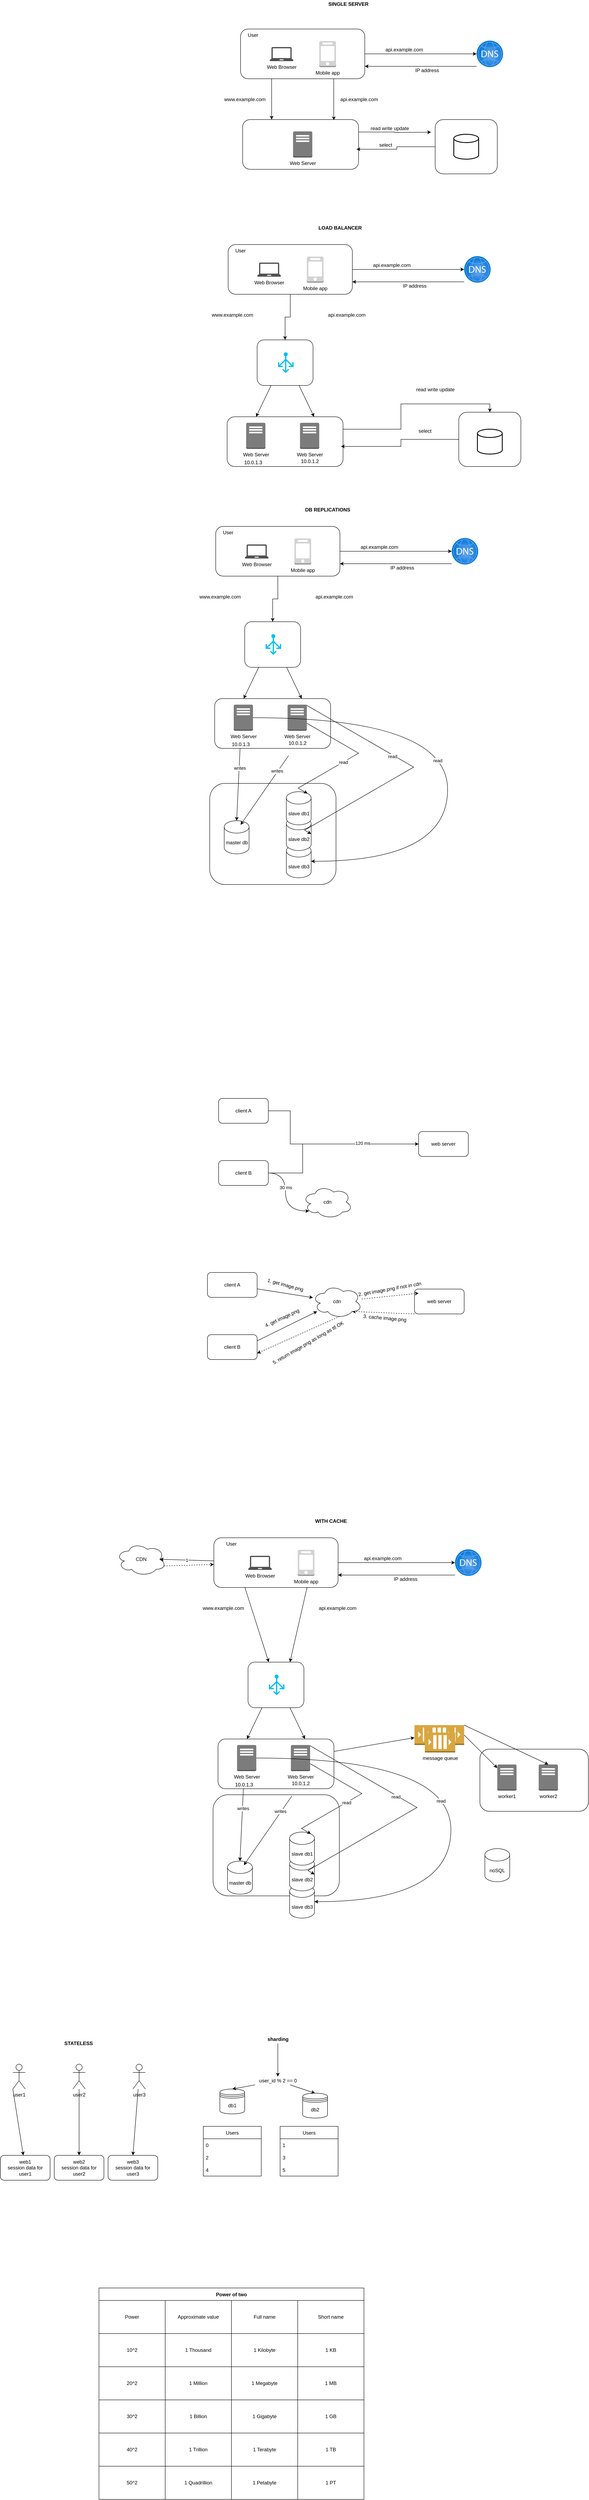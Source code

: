 <mxfile version="17.5.0" type="github">
  <diagram id="Ci1ZXU_i1p16hfPq0E2F" name="Page-1">
    <mxGraphModel dx="2920" dy="1112" grid="1" gridSize="10" guides="1" tooltips="1" connect="1" arrows="1" fold="1" page="1" pageScale="1" pageWidth="850" pageHeight="1100" math="0" shadow="0">
      <root>
        <mxCell id="0" />
        <mxCell id="1" parent="0" />
        <mxCell id="fYf7kG-ycp-12mVjWuZX-99" value="" style="rounded=1;whiteSpace=wrap;html=1;" parent="1" vertex="1">
          <mxGeometry x="-784.5" y="1970" width="305" height="244" as="geometry" />
        </mxCell>
        <mxCell id="fYf7kG-ycp-12mVjWuZX-6" style="edgeStyle=orthogonalEdgeStyle;rounded=0;orthogonalLoop=1;jettySize=auto;html=1;entryX=0;entryY=0.5;entryDx=0;entryDy=0;entryPerimeter=0;" parent="1" source="fYf7kG-ycp-12mVjWuZX-1" target="fYf7kG-ycp-12mVjWuZX-5" edge="1">
          <mxGeometry relative="1" as="geometry" />
        </mxCell>
        <mxCell id="fYf7kG-ycp-12mVjWuZX-16" style="edgeStyle=orthogonalEdgeStyle;rounded=0;orthogonalLoop=1;jettySize=auto;html=1;exitX=0.25;exitY=1;exitDx=0;exitDy=0;entryX=0.25;entryY=0;entryDx=0;entryDy=0;" parent="1" source="fYf7kG-ycp-12mVjWuZX-1" target="fYf7kG-ycp-12mVjWuZX-14" edge="1">
          <mxGeometry relative="1" as="geometry" />
        </mxCell>
        <mxCell id="fYf7kG-ycp-12mVjWuZX-18" style="edgeStyle=orthogonalEdgeStyle;rounded=0;orthogonalLoop=1;jettySize=auto;html=1;exitX=0.75;exitY=1;exitDx=0;exitDy=0;entryX=0.786;entryY=0.013;entryDx=0;entryDy=0;entryPerimeter=0;" parent="1" source="fYf7kG-ycp-12mVjWuZX-1" target="fYf7kG-ycp-12mVjWuZX-14" edge="1">
          <mxGeometry relative="1" as="geometry" />
        </mxCell>
        <mxCell id="fYf7kG-ycp-12mVjWuZX-1" value="" style="rounded=1;whiteSpace=wrap;html=1;" parent="1" vertex="1">
          <mxGeometry x="-710" y="150" width="300" height="120" as="geometry" />
        </mxCell>
        <mxCell id="fYf7kG-ycp-12mVjWuZX-2" value="Web Browser" style="sketch=0;pointerEvents=1;shadow=0;dashed=0;html=1;strokeColor=none;fillColor=#505050;labelPosition=center;verticalLabelPosition=bottom;verticalAlign=top;outlineConnect=0;align=center;shape=mxgraph.office.devices.laptop;" parent="1" vertex="1">
          <mxGeometry x="-640" y="193.5" width="58" height="34" as="geometry" />
        </mxCell>
        <mxCell id="fYf7kG-ycp-12mVjWuZX-3" value="Mobile app" style="outlineConnect=0;dashed=0;verticalLabelPosition=bottom;verticalAlign=top;align=center;html=1;shape=mxgraph.aws3.mobile_client;fillColor=#D2D3D3;gradientColor=none;" parent="1" vertex="1">
          <mxGeometry x="-520" y="179" width="40.5" height="63" as="geometry" />
        </mxCell>
        <mxCell id="fYf7kG-ycp-12mVjWuZX-4" value="User" style="text;html=1;strokeColor=none;fillColor=none;align=center;verticalAlign=middle;whiteSpace=wrap;rounded=0;" parent="1" vertex="1">
          <mxGeometry x="-710" y="150" width="60" height="30" as="geometry" />
        </mxCell>
        <mxCell id="fYf7kG-ycp-12mVjWuZX-12" style="edgeStyle=orthogonalEdgeStyle;rounded=0;orthogonalLoop=1;jettySize=auto;html=1;entryX=1;entryY=0.75;entryDx=0;entryDy=0;" parent="1" source="fYf7kG-ycp-12mVjWuZX-5" target="fYf7kG-ycp-12mVjWuZX-1" edge="1">
          <mxGeometry relative="1" as="geometry">
            <Array as="points">
              <mxPoint x="-100" y="240" />
              <mxPoint x="-100" y="240" />
            </Array>
          </mxGeometry>
        </mxCell>
        <mxCell id="fYf7kG-ycp-12mVjWuZX-5" value="" style="aspect=fixed;html=1;points=[];align=center;image;fontSize=12;image=img/lib/azure2/networking/DNS_Zones.svg;" parent="1" vertex="1">
          <mxGeometry x="-140" y="178" width="64" height="64" as="geometry" />
        </mxCell>
        <mxCell id="fYf7kG-ycp-12mVjWuZX-7" value="api.example.com" style="text;html=1;align=center;verticalAlign=middle;resizable=0;points=[];autosize=1;strokeColor=none;fillColor=none;" parent="1" vertex="1">
          <mxGeometry x="-370" y="190" width="110" height="20" as="geometry" />
        </mxCell>
        <mxCell id="fYf7kG-ycp-12mVjWuZX-13" value="IP address" style="text;html=1;align=center;verticalAlign=middle;resizable=0;points=[];autosize=1;strokeColor=none;fillColor=none;" parent="1" vertex="1">
          <mxGeometry x="-295" y="240" width="70" height="20" as="geometry" />
        </mxCell>
        <mxCell id="fYf7kG-ycp-12mVjWuZX-24" style="edgeStyle=orthogonalEdgeStyle;rounded=0;orthogonalLoop=1;jettySize=auto;html=1;exitX=1;exitY=0.25;exitDx=0;exitDy=0;" parent="1" source="fYf7kG-ycp-12mVjWuZX-14" edge="1">
          <mxGeometry relative="1" as="geometry">
            <mxPoint x="-250" y="399" as="targetPoint" />
          </mxGeometry>
        </mxCell>
        <mxCell id="fYf7kG-ycp-12mVjWuZX-14" value="" style="rounded=1;whiteSpace=wrap;html=1;" parent="1" vertex="1">
          <mxGeometry x="-705" y="368.5" width="280" height="120" as="geometry" />
        </mxCell>
        <mxCell id="fYf7kG-ycp-12mVjWuZX-15" value="Web Server" style="outlineConnect=0;dashed=0;verticalLabelPosition=bottom;verticalAlign=top;align=center;html=1;shape=mxgraph.aws3.traditional_server;fillColor=#7D7C7C;gradientColor=none;" parent="1" vertex="1">
          <mxGeometry x="-583.25" y="397" width="46.5" height="63" as="geometry" />
        </mxCell>
        <mxCell id="fYf7kG-ycp-12mVjWuZX-19" value="api.example.com" style="text;html=1;align=center;verticalAlign=middle;resizable=0;points=[];autosize=1;strokeColor=none;fillColor=none;" parent="1" vertex="1">
          <mxGeometry x="-479.5" y="310" width="110" height="20" as="geometry" />
        </mxCell>
        <mxCell id="fYf7kG-ycp-12mVjWuZX-20" value="www.example.com" style="text;html=1;align=center;verticalAlign=middle;resizable=0;points=[];autosize=1;strokeColor=none;fillColor=none;" parent="1" vertex="1">
          <mxGeometry x="-760" y="310" width="120" height="20" as="geometry" />
        </mxCell>
        <mxCell id="fYf7kG-ycp-12mVjWuZX-25" style="edgeStyle=orthogonalEdgeStyle;rounded=0;orthogonalLoop=1;jettySize=auto;html=1;entryX=0.982;entryY=0.596;entryDx=0;entryDy=0;entryPerimeter=0;" parent="1" source="fYf7kG-ycp-12mVjWuZX-23" target="fYf7kG-ycp-12mVjWuZX-14" edge="1">
          <mxGeometry relative="1" as="geometry" />
        </mxCell>
        <mxCell id="fYf7kG-ycp-12mVjWuZX-23" value="" style="rounded=1;whiteSpace=wrap;html=1;" parent="1" vertex="1">
          <mxGeometry x="-240" y="368.5" width="150" height="131" as="geometry" />
        </mxCell>
        <mxCell id="fYf7kG-ycp-12mVjWuZX-22" value="" style="strokeWidth=2;html=1;shape=mxgraph.flowchart.database;whiteSpace=wrap;" parent="1" vertex="1">
          <mxGeometry x="-195" y="404" width="60" height="60" as="geometry" />
        </mxCell>
        <mxCell id="fYf7kG-ycp-12mVjWuZX-26" value="read write update" style="text;html=1;align=center;verticalAlign=middle;resizable=0;points=[];autosize=1;strokeColor=none;fillColor=none;" parent="1" vertex="1">
          <mxGeometry x="-405" y="380" width="110" height="20" as="geometry" />
        </mxCell>
        <mxCell id="fYf7kG-ycp-12mVjWuZX-27" value="select" style="text;html=1;align=center;verticalAlign=middle;resizable=0;points=[];autosize=1;strokeColor=none;fillColor=none;" parent="1" vertex="1">
          <mxGeometry x="-385" y="420" width="50" height="20" as="geometry" />
        </mxCell>
        <mxCell id="fYf7kG-ycp-12mVjWuZX-28" style="edgeStyle=orthogonalEdgeStyle;rounded=0;orthogonalLoop=1;jettySize=auto;html=1;entryX=0;entryY=0.5;entryDx=0;entryDy=0;entryPerimeter=0;" parent="1" source="fYf7kG-ycp-12mVjWuZX-31" target="fYf7kG-ycp-12mVjWuZX-36" edge="1">
          <mxGeometry relative="1" as="geometry" />
        </mxCell>
        <mxCell id="fYf7kG-ycp-12mVjWuZX-58" style="edgeStyle=orthogonalEdgeStyle;rounded=0;orthogonalLoop=1;jettySize=auto;html=1;" parent="1" source="fYf7kG-ycp-12mVjWuZX-31" target="fYf7kG-ycp-12mVjWuZX-56" edge="1">
          <mxGeometry relative="1" as="geometry" />
        </mxCell>
        <mxCell id="fYf7kG-ycp-12mVjWuZX-31" value="" style="rounded=1;whiteSpace=wrap;html=1;" parent="1" vertex="1">
          <mxGeometry x="-740" y="670" width="300" height="120" as="geometry" />
        </mxCell>
        <mxCell id="fYf7kG-ycp-12mVjWuZX-32" value="Web Browser" style="sketch=0;pointerEvents=1;shadow=0;dashed=0;html=1;strokeColor=none;fillColor=#505050;labelPosition=center;verticalLabelPosition=bottom;verticalAlign=top;outlineConnect=0;align=center;shape=mxgraph.office.devices.laptop;" parent="1" vertex="1">
          <mxGeometry x="-670" y="713.5" width="58" height="34" as="geometry" />
        </mxCell>
        <mxCell id="fYf7kG-ycp-12mVjWuZX-33" value="Mobile app" style="outlineConnect=0;dashed=0;verticalLabelPosition=bottom;verticalAlign=top;align=center;html=1;shape=mxgraph.aws3.mobile_client;fillColor=#D2D3D3;gradientColor=none;" parent="1" vertex="1">
          <mxGeometry x="-550" y="699" width="40.5" height="63" as="geometry" />
        </mxCell>
        <mxCell id="fYf7kG-ycp-12mVjWuZX-34" value="User" style="text;html=1;strokeColor=none;fillColor=none;align=center;verticalAlign=middle;whiteSpace=wrap;rounded=0;" parent="1" vertex="1">
          <mxGeometry x="-740" y="670" width="60" height="30" as="geometry" />
        </mxCell>
        <mxCell id="fYf7kG-ycp-12mVjWuZX-35" style="edgeStyle=orthogonalEdgeStyle;rounded=0;orthogonalLoop=1;jettySize=auto;html=1;entryX=1;entryY=0.75;entryDx=0;entryDy=0;" parent="1" source="fYf7kG-ycp-12mVjWuZX-36" target="fYf7kG-ycp-12mVjWuZX-31" edge="1">
          <mxGeometry relative="1" as="geometry">
            <Array as="points">
              <mxPoint x="-130" y="760" />
              <mxPoint x="-130" y="760" />
            </Array>
          </mxGeometry>
        </mxCell>
        <mxCell id="fYf7kG-ycp-12mVjWuZX-36" value="" style="aspect=fixed;html=1;points=[];align=center;image;fontSize=12;image=img/lib/azure2/networking/DNS_Zones.svg;" parent="1" vertex="1">
          <mxGeometry x="-170" y="698" width="64" height="64" as="geometry" />
        </mxCell>
        <mxCell id="fYf7kG-ycp-12mVjWuZX-37" value="api.example.com" style="text;html=1;align=center;verticalAlign=middle;resizable=0;points=[];autosize=1;strokeColor=none;fillColor=none;" parent="1" vertex="1">
          <mxGeometry x="-400" y="710" width="110" height="20" as="geometry" />
        </mxCell>
        <mxCell id="fYf7kG-ycp-12mVjWuZX-38" value="IP address" style="text;html=1;align=center;verticalAlign=middle;resizable=0;points=[];autosize=1;strokeColor=none;fillColor=none;" parent="1" vertex="1">
          <mxGeometry x="-325" y="760" width="70" height="20" as="geometry" />
        </mxCell>
        <mxCell id="fYf7kG-ycp-12mVjWuZX-42" value="api.example.com" style="text;html=1;align=center;verticalAlign=middle;resizable=0;points=[];autosize=1;strokeColor=none;fillColor=none;" parent="1" vertex="1">
          <mxGeometry x="-509.5" y="830" width="110" height="20" as="geometry" />
        </mxCell>
        <mxCell id="fYf7kG-ycp-12mVjWuZX-43" value="www.example.com" style="text;html=1;align=center;verticalAlign=middle;resizable=0;points=[];autosize=1;strokeColor=none;fillColor=none;" parent="1" vertex="1">
          <mxGeometry x="-790" y="830" width="120" height="20" as="geometry" />
        </mxCell>
        <mxCell id="fYf7kG-ycp-12mVjWuZX-49" value="&lt;b&gt;SINGLE SERVER&lt;/b&gt;" style="text;html=1;align=center;verticalAlign=middle;resizable=0;points=[];autosize=1;strokeColor=none;fillColor=none;" parent="1" vertex="1">
          <mxGeometry x="-505" y="80" width="110" height="20" as="geometry" />
        </mxCell>
        <mxCell id="fYf7kG-ycp-12mVjWuZX-50" value="&lt;b&gt;LOAD BALANCER&lt;/b&gt;" style="text;html=1;align=center;verticalAlign=middle;resizable=0;points=[];autosize=1;strokeColor=none;fillColor=none;" parent="1" vertex="1">
          <mxGeometry x="-530" y="620" width="120" height="20" as="geometry" />
        </mxCell>
        <mxCell id="fYf7kG-ycp-12mVjWuZX-51" value="" style="group" parent="1" vertex="1" connectable="0">
          <mxGeometry x="-183" y="1080" width="150" height="131" as="geometry" />
        </mxCell>
        <mxCell id="fYf7kG-ycp-12mVjWuZX-45" value="" style="rounded=1;whiteSpace=wrap;html=1;" parent="fYf7kG-ycp-12mVjWuZX-51" vertex="1">
          <mxGeometry y="-5.5" width="150" height="131" as="geometry" />
        </mxCell>
        <mxCell id="fYf7kG-ycp-12mVjWuZX-46" value="" style="strokeWidth=2;html=1;shape=mxgraph.flowchart.database;whiteSpace=wrap;" parent="fYf7kG-ycp-12mVjWuZX-51" vertex="1">
          <mxGeometry x="45" y="35.5" width="60" height="60" as="geometry" />
        </mxCell>
        <mxCell id="fYf7kG-ycp-12mVjWuZX-52" value="" style="group" parent="1" vertex="1" connectable="0">
          <mxGeometry x="-295" y="1010" width="110" height="20" as="geometry" />
        </mxCell>
        <mxCell id="fYf7kG-ycp-12mVjWuZX-47" value="read write update" style="text;html=1;align=center;verticalAlign=middle;resizable=0;points=[];autosize=1;strokeColor=none;fillColor=none;" parent="fYf7kG-ycp-12mVjWuZX-52" vertex="1">
          <mxGeometry width="110" height="20" as="geometry" />
        </mxCell>
        <mxCell id="fYf7kG-ycp-12mVjWuZX-53" value="" style="group" parent="1" vertex="1" connectable="0">
          <mxGeometry x="-290" y="1110" width="50" height="20" as="geometry" />
        </mxCell>
        <mxCell id="fYf7kG-ycp-12mVjWuZX-48" value="select" style="text;html=1;align=center;verticalAlign=middle;resizable=0;points=[];autosize=1;strokeColor=none;fillColor=none;" parent="fYf7kG-ycp-12mVjWuZX-53" vertex="1">
          <mxGeometry width="50" height="20" as="geometry" />
        </mxCell>
        <mxCell id="fYf7kG-ycp-12mVjWuZX-57" value="" style="group" parent="1" vertex="1" connectable="0">
          <mxGeometry x="-670" y="900" width="135" height="110" as="geometry" />
        </mxCell>
        <mxCell id="fYf7kG-ycp-12mVjWuZX-56" value="" style="rounded=1;whiteSpace=wrap;html=1;" parent="fYf7kG-ycp-12mVjWuZX-57" vertex="1">
          <mxGeometry width="135" height="110" as="geometry" />
        </mxCell>
        <mxCell id="fYf7kG-ycp-12mVjWuZX-55" value="" style="verticalLabelPosition=bottom;html=1;verticalAlign=top;align=center;strokeColor=none;fillColor=#00BEF2;shape=mxgraph.azure.load_balancer_generic;pointerEvents=1;" parent="fYf7kG-ycp-12mVjWuZX-57" vertex="1">
          <mxGeometry x="50.5" y="30" width="37.5" height="50" as="geometry" />
        </mxCell>
        <mxCell id="fYf7kG-ycp-12mVjWuZX-59" style="rounded=0;orthogonalLoop=1;jettySize=auto;html=1;exitX=0.75;exitY=1;exitDx=0;exitDy=0;entryX=0.75;entryY=0;entryDx=0;entryDy=0;" parent="1" source="fYf7kG-ycp-12mVjWuZX-56" target="fYf7kG-ycp-12mVjWuZX-40" edge="1">
          <mxGeometry relative="1" as="geometry" />
        </mxCell>
        <mxCell id="fYf7kG-ycp-12mVjWuZX-60" style="rounded=0;orthogonalLoop=1;jettySize=auto;html=1;exitX=0.25;exitY=1;exitDx=0;exitDy=0;entryX=0.25;entryY=0;entryDx=0;entryDy=0;" parent="1" source="fYf7kG-ycp-12mVjWuZX-56" target="fYf7kG-ycp-12mVjWuZX-40" edge="1">
          <mxGeometry relative="1" as="geometry" />
        </mxCell>
        <mxCell id="fYf7kG-ycp-12mVjWuZX-61" value="" style="group" parent="1" vertex="1" connectable="0">
          <mxGeometry x="-742.5" y="1085.5" width="280" height="137.5" as="geometry" />
        </mxCell>
        <mxCell id="fYf7kG-ycp-12mVjWuZX-40" value="" style="rounded=1;whiteSpace=wrap;html=1;" parent="fYf7kG-ycp-12mVjWuZX-61" vertex="1">
          <mxGeometry width="280" height="120" as="geometry" />
        </mxCell>
        <mxCell id="fYf7kG-ycp-12mVjWuZX-41" value="Web Server" style="outlineConnect=0;dashed=0;verticalLabelPosition=bottom;verticalAlign=top;align=center;html=1;shape=mxgraph.aws3.traditional_server;fillColor=#7D7C7C;gradientColor=none;" parent="fYf7kG-ycp-12mVjWuZX-61" vertex="1">
          <mxGeometry x="176" y="14.5" width="46.5" height="63" as="geometry" />
        </mxCell>
        <mxCell id="fYf7kG-ycp-12mVjWuZX-54" value="Web Server" style="outlineConnect=0;dashed=0;verticalLabelPosition=bottom;verticalAlign=top;align=center;html=1;shape=mxgraph.aws3.traditional_server;fillColor=#7D7C7C;gradientColor=none;" parent="fYf7kG-ycp-12mVjWuZX-61" vertex="1">
          <mxGeometry x="46" y="14.5" width="46.5" height="63" as="geometry" />
        </mxCell>
        <mxCell id="fYf7kG-ycp-12mVjWuZX-63" value="&#xa;&#xa;&lt;span style=&quot;color: rgb(0, 0, 0); font-family: helvetica; font-size: 12px; font-style: normal; font-weight: 400; letter-spacing: normal; text-align: center; text-indent: 0px; text-transform: none; word-spacing: 0px; background-color: rgb(248, 249, 250); display: inline; float: none;&quot;&gt;10.0.1.2&lt;/span&gt;&#xa;&#xa;" style="text;html=1;align=center;verticalAlign=middle;resizable=0;points=[];autosize=1;strokeColor=none;fillColor=none;" parent="fYf7kG-ycp-12mVjWuZX-61" vertex="1">
          <mxGeometry x="169.25" y="77.5" width="60" height="60" as="geometry" />
        </mxCell>
        <mxCell id="fYf7kG-ycp-12mVjWuZX-62" value="&lt;br&gt;&lt;br&gt;&lt;span style=&quot;color: rgb(0 , 0 , 0) ; font-family: &amp;#34;helvetica&amp;#34; ; font-size: 12px ; font-style: normal ; font-weight: 400 ; letter-spacing: normal ; text-align: center ; text-indent: 0px ; text-transform: none ; word-spacing: 0px ; background-color: rgb(248 , 249 , 250) ; display: inline ; float: none&quot;&gt;10.0.1.3&lt;/span&gt;" style="text;html=1;align=center;verticalAlign=middle;resizable=0;points=[];autosize=1;strokeColor=none;fillColor=none;" parent="fYf7kG-ycp-12mVjWuZX-61" vertex="1">
          <mxGeometry x="32.5" y="70" width="60" height="50" as="geometry" />
        </mxCell>
        <mxCell id="fYf7kG-ycp-12mVjWuZX-39" style="edgeStyle=orthogonalEdgeStyle;rounded=0;orthogonalLoop=1;jettySize=auto;html=1;exitX=1;exitY=0.25;exitDx=0;exitDy=0;entryX=0.5;entryY=0;entryDx=0;entryDy=0;" parent="1" source="fYf7kG-ycp-12mVjWuZX-40" target="fYf7kG-ycp-12mVjWuZX-45" edge="1">
          <mxGeometry relative="1" as="geometry">
            <mxPoint x="-280" y="919" as="targetPoint" />
          </mxGeometry>
        </mxCell>
        <mxCell id="fYf7kG-ycp-12mVjWuZX-44" style="edgeStyle=orthogonalEdgeStyle;rounded=0;orthogonalLoop=1;jettySize=auto;html=1;entryX=0.982;entryY=0.596;entryDx=0;entryDy=0;entryPerimeter=0;" parent="1" source="fYf7kG-ycp-12mVjWuZX-45" target="fYf7kG-ycp-12mVjWuZX-40" edge="1">
          <mxGeometry relative="1" as="geometry" />
        </mxCell>
        <mxCell id="fYf7kG-ycp-12mVjWuZX-64" style="edgeStyle=orthogonalEdgeStyle;rounded=0;orthogonalLoop=1;jettySize=auto;html=1;entryX=0;entryY=0.5;entryDx=0;entryDy=0;entryPerimeter=0;" parent="1" source="fYf7kG-ycp-12mVjWuZX-66" target="fYf7kG-ycp-12mVjWuZX-71" edge="1">
          <mxGeometry relative="1" as="geometry" />
        </mxCell>
        <mxCell id="fYf7kG-ycp-12mVjWuZX-65" style="edgeStyle=orthogonalEdgeStyle;rounded=0;orthogonalLoop=1;jettySize=auto;html=1;" parent="1" source="fYf7kG-ycp-12mVjWuZX-66" target="fYf7kG-ycp-12mVjWuZX-85" edge="1">
          <mxGeometry relative="1" as="geometry" />
        </mxCell>
        <mxCell id="fYf7kG-ycp-12mVjWuZX-66" value="" style="rounded=1;whiteSpace=wrap;html=1;" parent="1" vertex="1">
          <mxGeometry x="-770" y="1350" width="300" height="120" as="geometry" />
        </mxCell>
        <mxCell id="fYf7kG-ycp-12mVjWuZX-67" value="Web Browser" style="sketch=0;pointerEvents=1;shadow=0;dashed=0;html=1;strokeColor=none;fillColor=#505050;labelPosition=center;verticalLabelPosition=bottom;verticalAlign=top;outlineConnect=0;align=center;shape=mxgraph.office.devices.laptop;" parent="1" vertex="1">
          <mxGeometry x="-700" y="1393.5" width="58" height="34" as="geometry" />
        </mxCell>
        <mxCell id="fYf7kG-ycp-12mVjWuZX-68" value="Mobile app" style="outlineConnect=0;dashed=0;verticalLabelPosition=bottom;verticalAlign=top;align=center;html=1;shape=mxgraph.aws3.mobile_client;fillColor=#D2D3D3;gradientColor=none;" parent="1" vertex="1">
          <mxGeometry x="-580" y="1379" width="40.5" height="63" as="geometry" />
        </mxCell>
        <mxCell id="fYf7kG-ycp-12mVjWuZX-69" value="User" style="text;html=1;strokeColor=none;fillColor=none;align=center;verticalAlign=middle;whiteSpace=wrap;rounded=0;" parent="1" vertex="1">
          <mxGeometry x="-770" y="1350" width="60" height="30" as="geometry" />
        </mxCell>
        <mxCell id="fYf7kG-ycp-12mVjWuZX-70" style="edgeStyle=orthogonalEdgeStyle;rounded=0;orthogonalLoop=1;jettySize=auto;html=1;entryX=1;entryY=0.75;entryDx=0;entryDy=0;" parent="1" source="fYf7kG-ycp-12mVjWuZX-71" target="fYf7kG-ycp-12mVjWuZX-66" edge="1">
          <mxGeometry relative="1" as="geometry">
            <Array as="points">
              <mxPoint x="-160" y="1440" />
              <mxPoint x="-160" y="1440" />
            </Array>
          </mxGeometry>
        </mxCell>
        <mxCell id="fYf7kG-ycp-12mVjWuZX-71" value="" style="aspect=fixed;html=1;points=[];align=center;image;fontSize=12;image=img/lib/azure2/networking/DNS_Zones.svg;" parent="1" vertex="1">
          <mxGeometry x="-200" y="1378" width="64" height="64" as="geometry" />
        </mxCell>
        <mxCell id="fYf7kG-ycp-12mVjWuZX-72" value="api.example.com" style="text;html=1;align=center;verticalAlign=middle;resizable=0;points=[];autosize=1;strokeColor=none;fillColor=none;" parent="1" vertex="1">
          <mxGeometry x="-430" y="1390" width="110" height="20" as="geometry" />
        </mxCell>
        <mxCell id="fYf7kG-ycp-12mVjWuZX-73" value="IP address" style="text;html=1;align=center;verticalAlign=middle;resizable=0;points=[];autosize=1;strokeColor=none;fillColor=none;" parent="1" vertex="1">
          <mxGeometry x="-355" y="1440" width="70" height="20" as="geometry" />
        </mxCell>
        <mxCell id="fYf7kG-ycp-12mVjWuZX-74" value="api.example.com" style="text;html=1;align=center;verticalAlign=middle;resizable=0;points=[];autosize=1;strokeColor=none;fillColor=none;" parent="1" vertex="1">
          <mxGeometry x="-539.5" y="1510" width="110" height="20" as="geometry" />
        </mxCell>
        <mxCell id="fYf7kG-ycp-12mVjWuZX-75" value="www.example.com" style="text;html=1;align=center;verticalAlign=middle;resizable=0;points=[];autosize=1;strokeColor=none;fillColor=none;" parent="1" vertex="1">
          <mxGeometry x="-820" y="1510" width="120" height="20" as="geometry" />
        </mxCell>
        <mxCell id="fYf7kG-ycp-12mVjWuZX-76" value="&lt;b&gt;DB REPLICATIONS&lt;/b&gt;" style="text;html=1;align=center;verticalAlign=middle;resizable=0;points=[];autosize=1;strokeColor=none;fillColor=none;" parent="1" vertex="1">
          <mxGeometry x="-560" y="1300" width="120" height="20" as="geometry" />
        </mxCell>
        <mxCell id="fYf7kG-ycp-12mVjWuZX-84" value="" style="group" parent="1" vertex="1" connectable="0">
          <mxGeometry x="-700" y="1580" width="135" height="110" as="geometry" />
        </mxCell>
        <mxCell id="fYf7kG-ycp-12mVjWuZX-85" value="" style="rounded=1;whiteSpace=wrap;html=1;" parent="fYf7kG-ycp-12mVjWuZX-84" vertex="1">
          <mxGeometry width="135" height="110" as="geometry" />
        </mxCell>
        <mxCell id="fYf7kG-ycp-12mVjWuZX-86" value="" style="verticalLabelPosition=bottom;html=1;verticalAlign=top;align=center;strokeColor=none;fillColor=#00BEF2;shape=mxgraph.azure.load_balancer_generic;pointerEvents=1;" parent="fYf7kG-ycp-12mVjWuZX-84" vertex="1">
          <mxGeometry x="50.5" y="30" width="37.5" height="50" as="geometry" />
        </mxCell>
        <mxCell id="fYf7kG-ycp-12mVjWuZX-87" style="rounded=0;orthogonalLoop=1;jettySize=auto;html=1;exitX=0.75;exitY=1;exitDx=0;exitDy=0;entryX=0.75;entryY=0;entryDx=0;entryDy=0;" parent="1" source="fYf7kG-ycp-12mVjWuZX-85" target="fYf7kG-ycp-12mVjWuZX-90" edge="1">
          <mxGeometry relative="1" as="geometry" />
        </mxCell>
        <mxCell id="fYf7kG-ycp-12mVjWuZX-88" style="rounded=0;orthogonalLoop=1;jettySize=auto;html=1;exitX=0.25;exitY=1;exitDx=0;exitDy=0;entryX=0.25;entryY=0;entryDx=0;entryDy=0;" parent="1" source="fYf7kG-ycp-12mVjWuZX-85" target="fYf7kG-ycp-12mVjWuZX-90" edge="1">
          <mxGeometry relative="1" as="geometry" />
        </mxCell>
        <mxCell id="fYf7kG-ycp-12mVjWuZX-89" value="" style="group" parent="1" vertex="1" connectable="0">
          <mxGeometry x="-772.5" y="1765.5" width="280" height="137.5" as="geometry" />
        </mxCell>
        <mxCell id="fYf7kG-ycp-12mVjWuZX-90" value="" style="rounded=1;whiteSpace=wrap;html=1;" parent="fYf7kG-ycp-12mVjWuZX-89" vertex="1">
          <mxGeometry width="280" height="120" as="geometry" />
        </mxCell>
        <mxCell id="fYf7kG-ycp-12mVjWuZX-91" value="Web Server" style="outlineConnect=0;dashed=0;verticalLabelPosition=bottom;verticalAlign=top;align=center;html=1;shape=mxgraph.aws3.traditional_server;fillColor=#7D7C7C;gradientColor=none;" parent="fYf7kG-ycp-12mVjWuZX-89" vertex="1">
          <mxGeometry x="176" y="14.5" width="46.5" height="63" as="geometry" />
        </mxCell>
        <mxCell id="fYf7kG-ycp-12mVjWuZX-92" value="Web Server" style="outlineConnect=0;dashed=0;verticalLabelPosition=bottom;verticalAlign=top;align=center;html=1;shape=mxgraph.aws3.traditional_server;fillColor=#7D7C7C;gradientColor=none;" parent="fYf7kG-ycp-12mVjWuZX-89" vertex="1">
          <mxGeometry x="46" y="14.5" width="46.5" height="63" as="geometry" />
        </mxCell>
        <mxCell id="fYf7kG-ycp-12mVjWuZX-93" value="&#xa;&#xa;&lt;span style=&quot;color: rgb(0, 0, 0); font-family: helvetica; font-size: 12px; font-style: normal; font-weight: 400; letter-spacing: normal; text-align: center; text-indent: 0px; text-transform: none; word-spacing: 0px; background-color: rgb(248, 249, 250); display: inline; float: none;&quot;&gt;10.0.1.2&lt;/span&gt;&#xa;&#xa;" style="text;html=1;align=center;verticalAlign=middle;resizable=0;points=[];autosize=1;strokeColor=none;fillColor=none;" parent="fYf7kG-ycp-12mVjWuZX-89" vertex="1">
          <mxGeometry x="169.25" y="77.5" width="60" height="60" as="geometry" />
        </mxCell>
        <mxCell id="fYf7kG-ycp-12mVjWuZX-94" value="&lt;br&gt;&lt;br&gt;&lt;span style=&quot;color: rgb(0 , 0 , 0) ; font-family: &amp;#34;helvetica&amp;#34; ; font-size: 12px ; font-style: normal ; font-weight: 400 ; letter-spacing: normal ; text-align: center ; text-indent: 0px ; text-transform: none ; word-spacing: 0px ; background-color: rgb(248 , 249 , 250) ; display: inline ; float: none&quot;&gt;10.0.1.3&lt;/span&gt;" style="text;html=1;align=center;verticalAlign=middle;resizable=0;points=[];autosize=1;strokeColor=none;fillColor=none;" parent="fYf7kG-ycp-12mVjWuZX-89" vertex="1">
          <mxGeometry x="32.5" y="70" width="60" height="50" as="geometry" />
        </mxCell>
        <mxCell id="fYf7kG-ycp-12mVjWuZX-97" value="master db" style="shape=cylinder3;whiteSpace=wrap;html=1;boundedLbl=1;backgroundOutline=1;size=15;" parent="1" vertex="1">
          <mxGeometry x="-749.5" y="2060" width="60" height="80" as="geometry" />
        </mxCell>
        <mxCell id="fYf7kG-ycp-12mVjWuZX-100" value="slave db3" style="shape=cylinder3;whiteSpace=wrap;html=1;boundedLbl=1;backgroundOutline=1;size=15;" parent="1" vertex="1">
          <mxGeometry x="-599.5" y="2117.75" width="60" height="80" as="geometry" />
        </mxCell>
        <mxCell id="fYf7kG-ycp-12mVjWuZX-101" value="slave db2" style="shape=cylinder3;whiteSpace=wrap;html=1;boundedLbl=1;backgroundOutline=1;size=15;" parent="1" vertex="1">
          <mxGeometry x="-599.5" y="2052" width="60" height="80" as="geometry" />
        </mxCell>
        <mxCell id="fYf7kG-ycp-12mVjWuZX-102" value="slave db1" style="shape=cylinder3;whiteSpace=wrap;html=1;boundedLbl=1;backgroundOutline=1;size=15;" parent="1" vertex="1">
          <mxGeometry x="-599.5" y="1990" width="60" height="80" as="geometry" />
        </mxCell>
        <mxCell id="fYf7kG-ycp-12mVjWuZX-103" style="edgeStyle=none;rounded=0;orthogonalLoop=1;jettySize=auto;html=1;entryX=0.5;entryY=0;entryDx=0;entryDy=0;entryPerimeter=0;" parent="1" source="fYf7kG-ycp-12mVjWuZX-94" target="fYf7kG-ycp-12mVjWuZX-97" edge="1">
          <mxGeometry relative="1" as="geometry" />
        </mxCell>
        <mxCell id="fYf7kG-ycp-12mVjWuZX-105" value="writes" style="edgeLabel;html=1;align=center;verticalAlign=middle;resizable=0;points=[];" parent="fYf7kG-ycp-12mVjWuZX-103" vertex="1" connectable="0">
          <mxGeometry x="-0.468" y="1" relative="1" as="geometry">
            <mxPoint y="1" as="offset" />
          </mxGeometry>
        </mxCell>
        <mxCell id="fYf7kG-ycp-12mVjWuZX-104" style="edgeStyle=none;rounded=0;orthogonalLoop=1;jettySize=auto;html=1;" parent="1" source="fYf7kG-ycp-12mVjWuZX-93" edge="1">
          <mxGeometry relative="1" as="geometry">
            <mxPoint x="-710" y="2070" as="targetPoint" />
          </mxGeometry>
        </mxCell>
        <mxCell id="fYf7kG-ycp-12mVjWuZX-106" value="writes" style="edgeLabel;html=1;align=center;verticalAlign=middle;resizable=0;points=[];" parent="fYf7kG-ycp-12mVjWuZX-104" vertex="1" connectable="0">
          <mxGeometry x="-0.544" y="-2" relative="1" as="geometry">
            <mxPoint as="offset" />
          </mxGeometry>
        </mxCell>
        <mxCell id="fYf7kG-ycp-12mVjWuZX-107" style="edgeStyle=isometricEdgeStyle;rounded=0;orthogonalLoop=1;jettySize=auto;html=1;entryX=0.855;entryY=0;entryDx=0;entryDy=4.35;entryPerimeter=0;elbow=vertical;" parent="1" source="fYf7kG-ycp-12mVjWuZX-91" target="fYf7kG-ycp-12mVjWuZX-102" edge="1">
          <mxGeometry relative="1" as="geometry">
            <Array as="points">
              <mxPoint x="-430" y="1900" />
            </Array>
          </mxGeometry>
        </mxCell>
        <mxCell id="fYf7kG-ycp-12mVjWuZX-114" value="read" style="edgeLabel;html=1;align=center;verticalAlign=middle;resizable=0;points=[];" parent="fYf7kG-ycp-12mVjWuZX-107" vertex="1" connectable="0">
          <mxGeometry x="0.103" relative="1" as="geometry">
            <mxPoint as="offset" />
          </mxGeometry>
        </mxCell>
        <mxCell id="fYf7kG-ycp-12mVjWuZX-108" style="edgeStyle=isometricEdgeStyle;rounded=0;orthogonalLoop=1;jettySize=auto;html=1;exitX=0.98;exitY=0.02;exitDx=0;exitDy=0;exitPerimeter=0;entryX=1;entryY=0.5;entryDx=0;entryDy=0;entryPerimeter=0;elbow=vertical;" parent="1" source="fYf7kG-ycp-12mVjWuZX-91" target="fYf7kG-ycp-12mVjWuZX-101" edge="1">
          <mxGeometry relative="1" as="geometry">
            <Array as="points">
              <mxPoint x="-360" y="1970" />
            </Array>
          </mxGeometry>
        </mxCell>
        <mxCell id="fYf7kG-ycp-12mVjWuZX-113" value="read" style="edgeLabel;html=1;align=center;verticalAlign=middle;resizable=0;points=[];" parent="fYf7kG-ycp-12mVjWuZX-108" vertex="1" connectable="0">
          <mxGeometry x="-0.223" y="-2" relative="1" as="geometry">
            <mxPoint y="1" as="offset" />
          </mxGeometry>
        </mxCell>
        <mxCell id="fYf7kG-ycp-12mVjWuZX-111" style="edgeStyle=orthogonalEdgeStyle;rounded=0;orthogonalLoop=1;jettySize=auto;html=1;exitX=1;exitY=0.5;exitDx=0;exitDy=0;exitPerimeter=0;elbow=vertical;curved=1;" parent="1" source="fYf7kG-ycp-12mVjWuZX-92" target="fYf7kG-ycp-12mVjWuZX-100" edge="1">
          <mxGeometry relative="1" as="geometry">
            <Array as="points">
              <mxPoint x="-210" y="1812" />
              <mxPoint x="-210" y="2158" />
            </Array>
          </mxGeometry>
        </mxCell>
        <mxCell id="fYf7kG-ycp-12mVjWuZX-112" value="read" style="edgeLabel;html=1;align=center;verticalAlign=middle;resizable=0;points=[];" parent="fYf7kG-ycp-12mVjWuZX-111" vertex="1" connectable="0">
          <mxGeometry x="-0.001" y="-24" relative="1" as="geometry">
            <mxPoint y="1" as="offset" />
          </mxGeometry>
        </mxCell>
        <mxCell id="fYf7kG-ycp-12mVjWuZX-118" style="edgeStyle=orthogonalEdgeStyle;rounded=0;orthogonalLoop=1;jettySize=auto;html=1;entryX=0;entryY=0.5;entryDx=0;entryDy=0;elbow=vertical;" parent="1" source="fYf7kG-ycp-12mVjWuZX-115" target="fYf7kG-ycp-12mVjWuZX-117" edge="1">
          <mxGeometry relative="1" as="geometry">
            <Array as="points">
              <mxPoint x="-590" y="2760" />
              <mxPoint x="-590" y="2840" />
            </Array>
          </mxGeometry>
        </mxCell>
        <mxCell id="fYf7kG-ycp-12mVjWuZX-123" value="120 ms" style="edgeLabel;html=1;align=center;verticalAlign=middle;resizable=0;points=[];" parent="fYf7kG-ycp-12mVjWuZX-118" vertex="1" connectable="0">
          <mxGeometry x="0.391" y="2" relative="1" as="geometry">
            <mxPoint as="offset" />
          </mxGeometry>
        </mxCell>
        <mxCell id="fYf7kG-ycp-12mVjWuZX-115" value="client A" style="rounded=1;whiteSpace=wrap;html=1;" parent="1" vertex="1">
          <mxGeometry x="-763" y="2730" width="120" height="60" as="geometry" />
        </mxCell>
        <mxCell id="fYf7kG-ycp-12mVjWuZX-120" style="edgeStyle=orthogonalEdgeStyle;curved=1;rounded=0;orthogonalLoop=1;jettySize=auto;html=1;entryX=0.13;entryY=0.77;entryDx=0;entryDy=0;entryPerimeter=0;elbow=vertical;" parent="1" source="fYf7kG-ycp-12mVjWuZX-116" target="fYf7kG-ycp-12mVjWuZX-119" edge="1">
          <mxGeometry relative="1" as="geometry" />
        </mxCell>
        <mxCell id="fYf7kG-ycp-12mVjWuZX-122" value="30 ms" style="edgeLabel;html=1;align=center;verticalAlign=middle;resizable=0;points=[];" parent="fYf7kG-ycp-12mVjWuZX-120" vertex="1" connectable="0">
          <mxGeometry x="-0.206" relative="1" as="geometry">
            <mxPoint y="1" as="offset" />
          </mxGeometry>
        </mxCell>
        <mxCell id="fYf7kG-ycp-12mVjWuZX-121" style="rounded=0;orthogonalLoop=1;jettySize=auto;html=1;elbow=vertical;edgeStyle=orthogonalEdgeStyle;endArrow=none;endFill=0;" parent="1" source="fYf7kG-ycp-12mVjWuZX-116" edge="1">
          <mxGeometry relative="1" as="geometry">
            <mxPoint x="-510" y="2840" as="targetPoint" />
            <Array as="points">
              <mxPoint x="-560" y="2910" />
              <mxPoint x="-560" y="2840" />
            </Array>
          </mxGeometry>
        </mxCell>
        <mxCell id="fYf7kG-ycp-12mVjWuZX-116" value="client B" style="rounded=1;whiteSpace=wrap;html=1;" parent="1" vertex="1">
          <mxGeometry x="-763" y="2880" width="120" height="60" as="geometry" />
        </mxCell>
        <mxCell id="fYf7kG-ycp-12mVjWuZX-117" value="web server" style="rounded=1;whiteSpace=wrap;html=1;" parent="1" vertex="1">
          <mxGeometry x="-280" y="2810" width="120" height="60" as="geometry" />
        </mxCell>
        <mxCell id="fYf7kG-ycp-12mVjWuZX-119" value="cdn" style="ellipse;shape=cloud;whiteSpace=wrap;html=1;" parent="1" vertex="1">
          <mxGeometry x="-560" y="2940" width="120" height="80" as="geometry" />
        </mxCell>
        <mxCell id="fYf7kG-ycp-12mVjWuZX-128" style="rounded=0;orthogonalLoop=1;jettySize=auto;html=1;endArrow=classic;endFill=1;elbow=vertical;" parent="1" source="fYf7kG-ycp-12mVjWuZX-124" target="fYf7kG-ycp-12mVjWuZX-126" edge="1">
          <mxGeometry relative="1" as="geometry" />
        </mxCell>
        <mxCell id="fYf7kG-ycp-12mVjWuZX-124" value="client A" style="rounded=1;whiteSpace=wrap;html=1;" parent="1" vertex="1">
          <mxGeometry x="-790" y="3150" width="120" height="60" as="geometry" />
        </mxCell>
        <mxCell id="fYf7kG-ycp-12mVjWuZX-133" style="edgeStyle=none;rounded=0;orthogonalLoop=1;jettySize=auto;html=1;exitX=0;exitY=1;exitDx=0;exitDy=0;entryX=0.8;entryY=0.8;entryDx=0;entryDy=0;entryPerimeter=0;dashed=1;endArrow=classic;endFill=1;elbow=vertical;" parent="1" source="fYf7kG-ycp-12mVjWuZX-125" target="fYf7kG-ycp-12mVjWuZX-126" edge="1">
          <mxGeometry relative="1" as="geometry" />
        </mxCell>
        <mxCell id="fYf7kG-ycp-12mVjWuZX-125" value="web server" style="rounded=1;whiteSpace=wrap;html=1;" parent="1" vertex="1">
          <mxGeometry x="-290" y="3190" width="120" height="60" as="geometry" />
        </mxCell>
        <mxCell id="fYf7kG-ycp-12mVjWuZX-131" style="edgeStyle=none;rounded=0;orthogonalLoop=1;jettySize=auto;html=1;entryX=0.083;entryY=0.167;entryDx=0;entryDy=0;entryPerimeter=0;endArrow=classic;endFill=1;elbow=vertical;dashed=1;" parent="1" source="fYf7kG-ycp-12mVjWuZX-126" target="fYf7kG-ycp-12mVjWuZX-125" edge="1">
          <mxGeometry relative="1" as="geometry" />
        </mxCell>
        <mxCell id="fYf7kG-ycp-12mVjWuZX-136" style="edgeStyle=none;rounded=0;orthogonalLoop=1;jettySize=auto;html=1;exitX=0.55;exitY=0.95;exitDx=0;exitDy=0;exitPerimeter=0;entryX=1;entryY=0.75;entryDx=0;entryDy=0;dashed=1;endArrow=classic;endFill=1;elbow=vertical;" parent="1" source="fYf7kG-ycp-12mVjWuZX-126" target="fYf7kG-ycp-12mVjWuZX-127" edge="1">
          <mxGeometry relative="1" as="geometry" />
        </mxCell>
        <mxCell id="fYf7kG-ycp-12mVjWuZX-126" value="cdn" style="ellipse;shape=cloud;whiteSpace=wrap;html=1;" parent="1" vertex="1">
          <mxGeometry x="-536.75" y="3180" width="120" height="80" as="geometry" />
        </mxCell>
        <mxCell id="fYf7kG-ycp-12mVjWuZX-129" style="edgeStyle=none;rounded=0;orthogonalLoop=1;jettySize=auto;html=1;exitX=1;exitY=0.25;exitDx=0;exitDy=0;endArrow=classic;endFill=1;elbow=vertical;" parent="1" source="fYf7kG-ycp-12mVjWuZX-127" target="fYf7kG-ycp-12mVjWuZX-126" edge="1">
          <mxGeometry relative="1" as="geometry" />
        </mxCell>
        <mxCell id="fYf7kG-ycp-12mVjWuZX-127" value="client B" style="rounded=1;whiteSpace=wrap;html=1;" parent="1" vertex="1">
          <mxGeometry x="-790" y="3300" width="120" height="60" as="geometry" />
        </mxCell>
        <mxCell id="fYf7kG-ycp-12mVjWuZX-130" value="1. get image.png" style="text;html=1;align=center;verticalAlign=middle;resizable=0;points=[];autosize=1;strokeColor=none;fillColor=none;rotation=15;" parent="1" vertex="1">
          <mxGeometry x="-652.5" y="3170" width="100" height="20" as="geometry" />
        </mxCell>
        <mxCell id="fYf7kG-ycp-12mVjWuZX-132" value="2. get image.png if not in cdn" style="text;html=1;align=center;verticalAlign=middle;resizable=0;points=[];autosize=1;strokeColor=none;fillColor=none;rotation=-10;" parent="1" vertex="1">
          <mxGeometry x="-435" y="3180" width="170" height="20" as="geometry" />
        </mxCell>
        <mxCell id="fYf7kG-ycp-12mVjWuZX-134" value="3. cache image.png" style="text;html=1;align=center;verticalAlign=middle;resizable=0;points=[];autosize=1;strokeColor=none;fillColor=none;rotation=5;" parent="1" vertex="1">
          <mxGeometry x="-421.75" y="3250" width="120" height="20" as="geometry" />
        </mxCell>
        <mxCell id="fYf7kG-ycp-12mVjWuZX-135" value="4. get image.png" style="text;html=1;align=center;verticalAlign=middle;resizable=0;points=[];autosize=1;strokeColor=none;fillColor=none;rotation=-25;" parent="1" vertex="1">
          <mxGeometry x="-660" y="3250" width="100" height="20" as="geometry" />
        </mxCell>
        <mxCell id="fYf7kG-ycp-12mVjWuZX-137" value="5. return image.png as long as ttl OK" style="text;html=1;align=center;verticalAlign=middle;resizable=0;points=[];autosize=1;strokeColor=none;fillColor=none;rotation=-30;" parent="1" vertex="1">
          <mxGeometry x="-652.5" y="3310" width="210" height="20" as="geometry" />
        </mxCell>
        <mxCell id="fYf7kG-ycp-12mVjWuZX-138" value="" style="rounded=1;whiteSpace=wrap;html=1;" parent="1" vertex="1">
          <mxGeometry x="-776.5" y="4410" width="305" height="244" as="geometry" />
        </mxCell>
        <mxCell id="fYf7kG-ycp-12mVjWuZX-139" style="edgeStyle=orthogonalEdgeStyle;rounded=0;orthogonalLoop=1;jettySize=auto;html=1;entryX=0;entryY=0.5;entryDx=0;entryDy=0;entryPerimeter=0;" parent="1" source="fYf7kG-ycp-12mVjWuZX-141" target="fYf7kG-ycp-12mVjWuZX-146" edge="1">
          <mxGeometry relative="1" as="geometry" />
        </mxCell>
        <mxCell id="fYf7kG-ycp-12mVjWuZX-181" style="edgeStyle=none;rounded=0;orthogonalLoop=1;jettySize=auto;html=1;exitX=0.75;exitY=1;exitDx=0;exitDy=0;entryX=0.75;entryY=0;entryDx=0;entryDy=0;endArrow=classic;endFill=1;elbow=vertical;" parent="1" source="fYf7kG-ycp-12mVjWuZX-141" target="fYf7kG-ycp-12mVjWuZX-153" edge="1">
          <mxGeometry relative="1" as="geometry">
            <mxPoint x="-614.5" y="4016" as="targetPoint" />
          </mxGeometry>
        </mxCell>
        <mxCell id="fYf7kG-ycp-12mVjWuZX-182" style="edgeStyle=none;rounded=0;orthogonalLoop=1;jettySize=auto;html=1;exitX=0.25;exitY=1;exitDx=0;exitDy=0;endArrow=classic;endFill=1;elbow=vertical;" parent="1" source="fYf7kG-ycp-12mVjWuZX-141" target="fYf7kG-ycp-12mVjWuZX-153" edge="1">
          <mxGeometry relative="1" as="geometry">
            <mxPoint x="-641.5" y="4008" as="targetPoint" />
          </mxGeometry>
        </mxCell>
        <mxCell id="fYf7kG-ycp-12mVjWuZX-184" value="1" style="edgeStyle=none;rounded=0;orthogonalLoop=1;jettySize=auto;html=1;entryX=0.875;entryY=0.5;entryDx=0;entryDy=0;entryPerimeter=0;endArrow=classic;endFill=1;elbow=vertical;" parent="1" source="fYf7kG-ycp-12mVjWuZX-141" target="fYf7kG-ycp-12mVjWuZX-183" edge="1">
          <mxGeometry relative="1" as="geometry" />
        </mxCell>
        <mxCell id="fYf7kG-ycp-12mVjWuZX-141" value="" style="rounded=1;whiteSpace=wrap;html=1;" parent="1" vertex="1">
          <mxGeometry x="-774.5" y="3790" width="300" height="120" as="geometry" />
        </mxCell>
        <mxCell id="fYf7kG-ycp-12mVjWuZX-142" value="Web Browser" style="sketch=0;pointerEvents=1;shadow=0;dashed=0;html=1;strokeColor=none;fillColor=#505050;labelPosition=center;verticalLabelPosition=bottom;verticalAlign=top;outlineConnect=0;align=center;shape=mxgraph.office.devices.laptop;" parent="1" vertex="1">
          <mxGeometry x="-692" y="3833.5" width="58" height="34" as="geometry" />
        </mxCell>
        <mxCell id="fYf7kG-ycp-12mVjWuZX-143" value="Mobile app" style="outlineConnect=0;dashed=0;verticalLabelPosition=bottom;verticalAlign=top;align=center;html=1;shape=mxgraph.aws3.mobile_client;fillColor=#D2D3D3;gradientColor=none;" parent="1" vertex="1">
          <mxGeometry x="-572" y="3819" width="40.5" height="63" as="geometry" />
        </mxCell>
        <mxCell id="fYf7kG-ycp-12mVjWuZX-144" value="User" style="text;html=1;strokeColor=none;fillColor=none;align=center;verticalAlign=middle;whiteSpace=wrap;rounded=0;" parent="1" vertex="1">
          <mxGeometry x="-762" y="3790" width="60" height="30" as="geometry" />
        </mxCell>
        <mxCell id="fYf7kG-ycp-12mVjWuZX-145" style="edgeStyle=orthogonalEdgeStyle;rounded=0;orthogonalLoop=1;jettySize=auto;html=1;entryX=1;entryY=0.75;entryDx=0;entryDy=0;" parent="1" source="fYf7kG-ycp-12mVjWuZX-146" target="fYf7kG-ycp-12mVjWuZX-141" edge="1">
          <mxGeometry relative="1" as="geometry">
            <Array as="points">
              <mxPoint x="-152" y="3880" />
              <mxPoint x="-152" y="3880" />
            </Array>
          </mxGeometry>
        </mxCell>
        <mxCell id="fYf7kG-ycp-12mVjWuZX-146" value="" style="aspect=fixed;html=1;points=[];align=center;image;fontSize=12;image=img/lib/azure2/networking/DNS_Zones.svg;" parent="1" vertex="1">
          <mxGeometry x="-192" y="3818" width="64" height="64" as="geometry" />
        </mxCell>
        <mxCell id="fYf7kG-ycp-12mVjWuZX-147" value="api.example.com" style="text;html=1;align=center;verticalAlign=middle;resizable=0;points=[];autosize=1;strokeColor=none;fillColor=none;" parent="1" vertex="1">
          <mxGeometry x="-422" y="3830" width="110" height="20" as="geometry" />
        </mxCell>
        <mxCell id="fYf7kG-ycp-12mVjWuZX-148" value="IP address" style="text;html=1;align=center;verticalAlign=middle;resizable=0;points=[];autosize=1;strokeColor=none;fillColor=none;" parent="1" vertex="1">
          <mxGeometry x="-347" y="3880" width="70" height="20" as="geometry" />
        </mxCell>
        <mxCell id="fYf7kG-ycp-12mVjWuZX-149" value="api.example.com" style="text;html=1;align=center;verticalAlign=middle;resizable=0;points=[];autosize=1;strokeColor=none;fillColor=none;" parent="1" vertex="1">
          <mxGeometry x="-531.5" y="3950" width="110" height="20" as="geometry" />
        </mxCell>
        <mxCell id="fYf7kG-ycp-12mVjWuZX-150" value="www.example.com" style="text;html=1;align=center;verticalAlign=middle;resizable=0;points=[];autosize=1;strokeColor=none;fillColor=none;" parent="1" vertex="1">
          <mxGeometry x="-812" y="3950" width="120" height="20" as="geometry" />
        </mxCell>
        <mxCell id="fYf7kG-ycp-12mVjWuZX-151" value="&lt;b&gt;WITH CACHE&lt;/b&gt;" style="text;html=1;align=center;verticalAlign=middle;resizable=0;points=[];autosize=1;strokeColor=none;fillColor=none;" parent="1" vertex="1">
          <mxGeometry x="-537" y="3740" width="90" height="20" as="geometry" />
        </mxCell>
        <mxCell id="fYf7kG-ycp-12mVjWuZX-152" value="" style="group" parent="1" vertex="1" connectable="0">
          <mxGeometry x="-692" y="4090" width="135" height="110" as="geometry" />
        </mxCell>
        <mxCell id="fYf7kG-ycp-12mVjWuZX-153" value="" style="rounded=1;whiteSpace=wrap;html=1;" parent="fYf7kG-ycp-12mVjWuZX-152" vertex="1">
          <mxGeometry width="135" height="110" as="geometry" />
        </mxCell>
        <mxCell id="fYf7kG-ycp-12mVjWuZX-154" value="" style="verticalLabelPosition=bottom;html=1;verticalAlign=top;align=center;strokeColor=none;fillColor=#00BEF2;shape=mxgraph.azure.load_balancer_generic;pointerEvents=1;" parent="fYf7kG-ycp-12mVjWuZX-152" vertex="1">
          <mxGeometry x="50.5" y="30" width="37.5" height="50" as="geometry" />
        </mxCell>
        <mxCell id="fYf7kG-ycp-12mVjWuZX-155" style="rounded=0;orthogonalLoop=1;jettySize=auto;html=1;exitX=0.75;exitY=1;exitDx=0;exitDy=0;entryX=0.75;entryY=0;entryDx=0;entryDy=0;" parent="1" source="fYf7kG-ycp-12mVjWuZX-153" target="fYf7kG-ycp-12mVjWuZX-158" edge="1">
          <mxGeometry relative="1" as="geometry" />
        </mxCell>
        <mxCell id="fYf7kG-ycp-12mVjWuZX-156" style="rounded=0;orthogonalLoop=1;jettySize=auto;html=1;exitX=0.25;exitY=1;exitDx=0;exitDy=0;entryX=0.25;entryY=0;entryDx=0;entryDy=0;" parent="1" source="fYf7kG-ycp-12mVjWuZX-153" target="fYf7kG-ycp-12mVjWuZX-158" edge="1">
          <mxGeometry relative="1" as="geometry" />
        </mxCell>
        <mxCell id="fYf7kG-ycp-12mVjWuZX-157" value="" style="group" parent="1" vertex="1" connectable="0">
          <mxGeometry x="-764.5" y="4275.5" width="280" height="137.5" as="geometry" />
        </mxCell>
        <mxCell id="fYf7kG-ycp-12mVjWuZX-158" value="" style="rounded=1;whiteSpace=wrap;html=1;" parent="fYf7kG-ycp-12mVjWuZX-157" vertex="1">
          <mxGeometry width="280" height="120" as="geometry" />
        </mxCell>
        <mxCell id="fYf7kG-ycp-12mVjWuZX-159" value="Web Server" style="outlineConnect=0;dashed=0;verticalLabelPosition=bottom;verticalAlign=top;align=center;html=1;shape=mxgraph.aws3.traditional_server;fillColor=#7D7C7C;gradientColor=none;" parent="fYf7kG-ycp-12mVjWuZX-157" vertex="1">
          <mxGeometry x="176" y="14.5" width="46.5" height="63" as="geometry" />
        </mxCell>
        <mxCell id="fYf7kG-ycp-12mVjWuZX-160" value="Web Server" style="outlineConnect=0;dashed=0;verticalLabelPosition=bottom;verticalAlign=top;align=center;html=1;shape=mxgraph.aws3.traditional_server;fillColor=#7D7C7C;gradientColor=none;" parent="fYf7kG-ycp-12mVjWuZX-157" vertex="1">
          <mxGeometry x="46" y="14.5" width="46.5" height="63" as="geometry" />
        </mxCell>
        <mxCell id="fYf7kG-ycp-12mVjWuZX-161" value="&#xa;&#xa;&lt;span style=&quot;color: rgb(0, 0, 0); font-family: helvetica; font-size: 12px; font-style: normal; font-weight: 400; letter-spacing: normal; text-align: center; text-indent: 0px; text-transform: none; word-spacing: 0px; background-color: rgb(248, 249, 250); display: inline; float: none;&quot;&gt;10.0.1.2&lt;/span&gt;&#xa;&#xa;" style="text;html=1;align=center;verticalAlign=middle;resizable=0;points=[];autosize=1;strokeColor=none;fillColor=none;" parent="fYf7kG-ycp-12mVjWuZX-157" vertex="1">
          <mxGeometry x="169.25" y="77.5" width="60" height="60" as="geometry" />
        </mxCell>
        <mxCell id="fYf7kG-ycp-12mVjWuZX-162" value="&lt;br&gt;&lt;br&gt;&lt;span style=&quot;color: rgb(0 , 0 , 0) ; font-family: &amp;#34;helvetica&amp;#34; ; font-size: 12px ; font-style: normal ; font-weight: 400 ; letter-spacing: normal ; text-align: center ; text-indent: 0px ; text-transform: none ; word-spacing: 0px ; background-color: rgb(248 , 249 , 250) ; display: inline ; float: none&quot;&gt;10.0.1.3&lt;/span&gt;" style="text;html=1;align=center;verticalAlign=middle;resizable=0;points=[];autosize=1;strokeColor=none;fillColor=none;" parent="fYf7kG-ycp-12mVjWuZX-157" vertex="1">
          <mxGeometry x="32.5" y="70" width="60" height="50" as="geometry" />
        </mxCell>
        <mxCell id="fYf7kG-ycp-12mVjWuZX-163" value="master db" style="shape=cylinder3;whiteSpace=wrap;html=1;boundedLbl=1;backgroundOutline=1;size=15;" parent="1" vertex="1">
          <mxGeometry x="-741.5" y="4570" width="60" height="80" as="geometry" />
        </mxCell>
        <mxCell id="fYf7kG-ycp-12mVjWuZX-164" value="slave db3" style="shape=cylinder3;whiteSpace=wrap;html=1;boundedLbl=1;backgroundOutline=1;size=15;" parent="1" vertex="1">
          <mxGeometry x="-591.5" y="4627.75" width="60" height="80" as="geometry" />
        </mxCell>
        <mxCell id="fYf7kG-ycp-12mVjWuZX-165" value="slave db2" style="shape=cylinder3;whiteSpace=wrap;html=1;boundedLbl=1;backgroundOutline=1;size=15;" parent="1" vertex="1">
          <mxGeometry x="-591.5" y="4562" width="60" height="80" as="geometry" />
        </mxCell>
        <mxCell id="fYf7kG-ycp-12mVjWuZX-166" value="slave db1" style="shape=cylinder3;whiteSpace=wrap;html=1;boundedLbl=1;backgroundOutline=1;size=15;" parent="1" vertex="1">
          <mxGeometry x="-591.5" y="4500" width="60" height="80" as="geometry" />
        </mxCell>
        <mxCell id="fYf7kG-ycp-12mVjWuZX-167" style="edgeStyle=none;rounded=0;orthogonalLoop=1;jettySize=auto;html=1;entryX=0.5;entryY=0;entryDx=0;entryDy=0;entryPerimeter=0;" parent="1" source="fYf7kG-ycp-12mVjWuZX-162" target="fYf7kG-ycp-12mVjWuZX-163" edge="1">
          <mxGeometry relative="1" as="geometry" />
        </mxCell>
        <mxCell id="fYf7kG-ycp-12mVjWuZX-168" value="writes" style="edgeLabel;html=1;align=center;verticalAlign=middle;resizable=0;points=[];" parent="fYf7kG-ycp-12mVjWuZX-167" vertex="1" connectable="0">
          <mxGeometry x="-0.468" y="1" relative="1" as="geometry">
            <mxPoint y="1" as="offset" />
          </mxGeometry>
        </mxCell>
        <mxCell id="fYf7kG-ycp-12mVjWuZX-169" style="edgeStyle=none;rounded=0;orthogonalLoop=1;jettySize=auto;html=1;" parent="1" source="fYf7kG-ycp-12mVjWuZX-161" edge="1">
          <mxGeometry relative="1" as="geometry">
            <mxPoint x="-702" y="4580" as="targetPoint" />
          </mxGeometry>
        </mxCell>
        <mxCell id="fYf7kG-ycp-12mVjWuZX-170" value="writes" style="edgeLabel;html=1;align=center;verticalAlign=middle;resizable=0;points=[];" parent="fYf7kG-ycp-12mVjWuZX-169" vertex="1" connectable="0">
          <mxGeometry x="-0.544" y="-2" relative="1" as="geometry">
            <mxPoint as="offset" />
          </mxGeometry>
        </mxCell>
        <mxCell id="fYf7kG-ycp-12mVjWuZX-171" style="edgeStyle=isometricEdgeStyle;rounded=0;orthogonalLoop=1;jettySize=auto;html=1;entryX=0.855;entryY=0;entryDx=0;entryDy=4.35;entryPerimeter=0;elbow=vertical;" parent="1" source="fYf7kG-ycp-12mVjWuZX-159" target="fYf7kG-ycp-12mVjWuZX-166" edge="1">
          <mxGeometry relative="1" as="geometry">
            <Array as="points">
              <mxPoint x="-422" y="4410" />
            </Array>
          </mxGeometry>
        </mxCell>
        <mxCell id="fYf7kG-ycp-12mVjWuZX-172" value="read" style="edgeLabel;html=1;align=center;verticalAlign=middle;resizable=0;points=[];" parent="fYf7kG-ycp-12mVjWuZX-171" vertex="1" connectable="0">
          <mxGeometry x="0.103" relative="1" as="geometry">
            <mxPoint as="offset" />
          </mxGeometry>
        </mxCell>
        <mxCell id="fYf7kG-ycp-12mVjWuZX-173" style="edgeStyle=isometricEdgeStyle;rounded=0;orthogonalLoop=1;jettySize=auto;html=1;exitX=0.98;exitY=0.02;exitDx=0;exitDy=0;exitPerimeter=0;entryX=1;entryY=0.5;entryDx=0;entryDy=0;entryPerimeter=0;elbow=vertical;" parent="1" source="fYf7kG-ycp-12mVjWuZX-159" target="fYf7kG-ycp-12mVjWuZX-165" edge="1">
          <mxGeometry relative="1" as="geometry">
            <Array as="points">
              <mxPoint x="-352" y="4480" />
            </Array>
          </mxGeometry>
        </mxCell>
        <mxCell id="fYf7kG-ycp-12mVjWuZX-174" value="read" style="edgeLabel;html=1;align=center;verticalAlign=middle;resizable=0;points=[];" parent="fYf7kG-ycp-12mVjWuZX-173" vertex="1" connectable="0">
          <mxGeometry x="-0.223" y="-2" relative="1" as="geometry">
            <mxPoint y="1" as="offset" />
          </mxGeometry>
        </mxCell>
        <mxCell id="fYf7kG-ycp-12mVjWuZX-175" style="edgeStyle=orthogonalEdgeStyle;rounded=0;orthogonalLoop=1;jettySize=auto;html=1;exitX=1;exitY=0.5;exitDx=0;exitDy=0;exitPerimeter=0;elbow=vertical;curved=1;" parent="1" source="fYf7kG-ycp-12mVjWuZX-160" target="fYf7kG-ycp-12mVjWuZX-164" edge="1">
          <mxGeometry relative="1" as="geometry">
            <Array as="points">
              <mxPoint x="-202" y="4322" />
              <mxPoint x="-202" y="4668" />
            </Array>
          </mxGeometry>
        </mxCell>
        <mxCell id="fYf7kG-ycp-12mVjWuZX-176" value="read" style="edgeLabel;html=1;align=center;verticalAlign=middle;resizable=0;points=[];" parent="fYf7kG-ycp-12mVjWuZX-175" vertex="1" connectable="0">
          <mxGeometry x="-0.001" y="-24" relative="1" as="geometry">
            <mxPoint y="1" as="offset" />
          </mxGeometry>
        </mxCell>
        <mxCell id="fYf7kG-ycp-12mVjWuZX-185" style="edgeStyle=none;rounded=0;orthogonalLoop=1;jettySize=auto;html=1;exitX=0.96;exitY=0.7;exitDx=0;exitDy=0;exitPerimeter=0;endArrow=classic;endFill=1;elbow=vertical;dashed=1;" parent="1" source="fYf7kG-ycp-12mVjWuZX-183" target="fYf7kG-ycp-12mVjWuZX-141" edge="1">
          <mxGeometry relative="1" as="geometry" />
        </mxCell>
        <mxCell id="fYf7kG-ycp-12mVjWuZX-183" value="CDN" style="ellipse;shape=cloud;whiteSpace=wrap;html=1;" parent="1" vertex="1">
          <mxGeometry x="-1010" y="3802" width="120" height="80" as="geometry" />
        </mxCell>
        <mxCell id="fYf7kG-ycp-12mVjWuZX-202" value="" style="rounded=1;whiteSpace=wrap;html=1;" parent="1" vertex="1">
          <mxGeometry x="-132" y="4300" width="262" height="150" as="geometry" />
        </mxCell>
        <mxCell id="fYf7kG-ycp-12mVjWuZX-203" value="worker2" style="outlineConnect=0;dashed=0;verticalLabelPosition=bottom;verticalAlign=top;align=center;html=1;shape=mxgraph.aws3.traditional_server;fillColor=#7D7C7C;gradientColor=none;" parent="1" vertex="1">
          <mxGeometry x="10" y="4337" width="46.5" height="63" as="geometry" />
        </mxCell>
        <mxCell id="fYf7kG-ycp-12mVjWuZX-204" value="worker1" style="outlineConnect=0;dashed=0;verticalLabelPosition=bottom;verticalAlign=top;align=center;html=1;shape=mxgraph.aws3.traditional_server;fillColor=#7D7C7C;gradientColor=none;" parent="1" vertex="1">
          <mxGeometry x="-90" y="4337" width="46.5" height="63" as="geometry" />
        </mxCell>
        <mxCell id="fYf7kG-ycp-12mVjWuZX-205" value="" style="outlineConnect=0;dashed=0;verticalLabelPosition=bottom;verticalAlign=top;align=center;html=1;shape=mxgraph.aws3.queue;fillColor=#D9A741;gradientColor=none;" parent="1" vertex="1">
          <mxGeometry x="-290" y="4242" width="73.5" height="48" as="geometry" />
        </mxCell>
        <mxCell id="fYf7kG-ycp-12mVjWuZX-210" style="edgeStyle=none;rounded=0;orthogonalLoop=1;jettySize=auto;html=1;exitX=1;exitY=0.5;exitDx=0;exitDy=0;exitPerimeter=0;endArrow=classic;endFill=1;elbow=vertical;" parent="1" source="fYf7kG-ycp-12mVjWuZX-206" target="fYf7kG-ycp-12mVjWuZX-204" edge="1">
          <mxGeometry relative="1" as="geometry" />
        </mxCell>
        <mxCell id="fYf7kG-ycp-12mVjWuZX-211" style="edgeStyle=none;rounded=0;orthogonalLoop=1;jettySize=auto;html=1;exitX=1;exitY=0;exitDx=0;exitDy=0;exitPerimeter=0;entryX=0.5;entryY=0;entryDx=0;entryDy=0;entryPerimeter=0;endArrow=classic;endFill=1;elbow=vertical;" parent="1" source="fYf7kG-ycp-12mVjWuZX-206" target="fYf7kG-ycp-12mVjWuZX-203" edge="1">
          <mxGeometry relative="1" as="geometry" />
        </mxCell>
        <mxCell id="fYf7kG-ycp-12mVjWuZX-206" value="" style="outlineConnect=0;dashed=0;verticalLabelPosition=bottom;verticalAlign=top;align=center;html=1;shape=mxgraph.aws3.queue;fillColor=#D9A741;gradientColor=none;" parent="1" vertex="1">
          <mxGeometry x="-243.5" y="4242" width="73.5" height="48" as="geometry" />
        </mxCell>
        <mxCell id="fYf7kG-ycp-12mVjWuZX-207" value="" style="outlineConnect=0;dashed=0;verticalLabelPosition=bottom;verticalAlign=top;align=center;html=1;shape=mxgraph.aws3.queue;fillColor=#D9A741;gradientColor=none;" parent="1" vertex="1">
          <mxGeometry x="-266.75" y="4242" width="73.5" height="48" as="geometry" />
        </mxCell>
        <mxCell id="fYf7kG-ycp-12mVjWuZX-208" value="message queue" style="outlineConnect=0;dashed=0;verticalLabelPosition=bottom;verticalAlign=top;align=center;html=1;shape=mxgraph.aws3.queue;fillColor=#D9A741;gradientColor=none;" parent="1" vertex="1">
          <mxGeometry x="-265" y="4260" width="73.5" height="48" as="geometry" />
        </mxCell>
        <mxCell id="fYf7kG-ycp-12mVjWuZX-209" style="edgeStyle=none;rounded=0;orthogonalLoop=1;jettySize=auto;html=1;exitX=1;exitY=0.25;exitDx=0;exitDy=0;endArrow=classic;endFill=1;elbow=vertical;" parent="1" source="fYf7kG-ycp-12mVjWuZX-158" target="fYf7kG-ycp-12mVjWuZX-205" edge="1">
          <mxGeometry relative="1" as="geometry" />
        </mxCell>
        <mxCell id="fYf7kG-ycp-12mVjWuZX-212" value="noSQL" style="shape=cylinder3;whiteSpace=wrap;html=1;boundedLbl=1;backgroundOutline=1;size=15;" parent="1" vertex="1">
          <mxGeometry x="-120" y="4540" width="60" height="80" as="geometry" />
        </mxCell>
        <mxCell id="fYf7kG-ycp-12mVjWuZX-213" value="db1" style="shape=datastore;whiteSpace=wrap;html=1;" parent="1" vertex="1">
          <mxGeometry x="-760" y="5120" width="60" height="60" as="geometry" />
        </mxCell>
        <mxCell id="fYf7kG-ycp-12mVjWuZX-214" value="&lt;span&gt;db2&lt;/span&gt;" style="shape=datastore;whiteSpace=wrap;html=1;" parent="1" vertex="1">
          <mxGeometry x="-560" y="5130" width="60" height="60" as="geometry" />
        </mxCell>
        <mxCell id="fYf7kG-ycp-12mVjWuZX-217" value="Users" style="swimlane;fontStyle=0;childLayout=stackLayout;horizontal=1;startSize=30;horizontalStack=0;resizeParent=1;resizeParentMax=0;resizeLast=0;collapsible=1;marginBottom=0;" parent="1" vertex="1">
          <mxGeometry x="-800" y="5210" width="140" height="120" as="geometry" />
        </mxCell>
        <mxCell id="fYf7kG-ycp-12mVjWuZX-218" value="0" style="text;strokeColor=none;fillColor=none;align=left;verticalAlign=middle;spacingLeft=4;spacingRight=4;overflow=hidden;points=[[0,0.5],[1,0.5]];portConstraint=eastwest;rotatable=0;" parent="fYf7kG-ycp-12mVjWuZX-217" vertex="1">
          <mxGeometry y="30" width="140" height="30" as="geometry" />
        </mxCell>
        <mxCell id="fYf7kG-ycp-12mVjWuZX-219" value="2" style="text;strokeColor=none;fillColor=none;align=left;verticalAlign=middle;spacingLeft=4;spacingRight=4;overflow=hidden;points=[[0,0.5],[1,0.5]];portConstraint=eastwest;rotatable=0;" parent="fYf7kG-ycp-12mVjWuZX-217" vertex="1">
          <mxGeometry y="60" width="140" height="30" as="geometry" />
        </mxCell>
        <mxCell id="fYf7kG-ycp-12mVjWuZX-220" value="4" style="text;strokeColor=none;fillColor=none;align=left;verticalAlign=middle;spacingLeft=4;spacingRight=4;overflow=hidden;points=[[0,0.5],[1,0.5]];portConstraint=eastwest;rotatable=0;" parent="fYf7kG-ycp-12mVjWuZX-217" vertex="1">
          <mxGeometry y="90" width="140" height="30" as="geometry" />
        </mxCell>
        <mxCell id="fYf7kG-ycp-12mVjWuZX-221" value="Users" style="swimlane;fontStyle=0;childLayout=stackLayout;horizontal=1;startSize=30;horizontalStack=0;resizeParent=1;resizeParentMax=0;resizeLast=0;collapsible=1;marginBottom=0;" parent="1" vertex="1">
          <mxGeometry x="-614.5" y="5210" width="140" height="120" as="geometry" />
        </mxCell>
        <mxCell id="fYf7kG-ycp-12mVjWuZX-222" value="1" style="text;strokeColor=none;fillColor=none;align=left;verticalAlign=middle;spacingLeft=4;spacingRight=4;overflow=hidden;points=[[0,0.5],[1,0.5]];portConstraint=eastwest;rotatable=0;" parent="fYf7kG-ycp-12mVjWuZX-221" vertex="1">
          <mxGeometry y="30" width="140" height="30" as="geometry" />
        </mxCell>
        <mxCell id="fYf7kG-ycp-12mVjWuZX-223" value="3" style="text;strokeColor=none;fillColor=none;align=left;verticalAlign=middle;spacingLeft=4;spacingRight=4;overflow=hidden;points=[[0,0.5],[1,0.5]];portConstraint=eastwest;rotatable=0;" parent="fYf7kG-ycp-12mVjWuZX-221" vertex="1">
          <mxGeometry y="60" width="140" height="30" as="geometry" />
        </mxCell>
        <mxCell id="fYf7kG-ycp-12mVjWuZX-224" value="5" style="text;strokeColor=none;fillColor=none;align=left;verticalAlign=middle;spacingLeft=4;spacingRight=4;overflow=hidden;points=[[0,0.5],[1,0.5]];portConstraint=eastwest;rotatable=0;" parent="fYf7kG-ycp-12mVjWuZX-221" vertex="1">
          <mxGeometry y="90" width="140" height="30" as="geometry" />
        </mxCell>
        <mxCell id="fYf7kG-ycp-12mVjWuZX-227" value="" style="edgeStyle=none;rounded=0;orthogonalLoop=1;jettySize=auto;html=1;endArrow=classic;endFill=1;elbow=vertical;" parent="1" source="fYf7kG-ycp-12mVjWuZX-225" target="fYf7kG-ycp-12mVjWuZX-226" edge="1">
          <mxGeometry relative="1" as="geometry" />
        </mxCell>
        <mxCell id="fYf7kG-ycp-12mVjWuZX-225" value="&lt;b&gt;sharding&lt;/b&gt;" style="text;html=1;align=center;verticalAlign=middle;resizable=0;points=[];autosize=1;strokeColor=none;fillColor=none;" parent="1" vertex="1">
          <mxGeometry x="-655" y="4990" width="70" height="20" as="geometry" />
        </mxCell>
        <mxCell id="fYf7kG-ycp-12mVjWuZX-228" style="edgeStyle=none;rounded=0;orthogonalLoop=1;jettySize=auto;html=1;entryX=0.5;entryY=0;entryDx=0;entryDy=0;endArrow=classic;endFill=1;elbow=vertical;" parent="1" source="fYf7kG-ycp-12mVjWuZX-226" target="fYf7kG-ycp-12mVjWuZX-213" edge="1">
          <mxGeometry relative="1" as="geometry" />
        </mxCell>
        <mxCell id="fYf7kG-ycp-12mVjWuZX-229" style="edgeStyle=none;rounded=0;orthogonalLoop=1;jettySize=auto;html=1;entryX=0.5;entryY=0;entryDx=0;entryDy=0;endArrow=classic;endFill=1;elbow=vertical;" parent="1" source="fYf7kG-ycp-12mVjWuZX-226" target="fYf7kG-ycp-12mVjWuZX-214" edge="1">
          <mxGeometry relative="1" as="geometry" />
        </mxCell>
        <mxCell id="fYf7kG-ycp-12mVjWuZX-226" value="user_id % 2 == 0" style="text;html=1;align=center;verticalAlign=middle;resizable=0;points=[];autosize=1;strokeColor=none;fillColor=none;" parent="1" vertex="1">
          <mxGeometry x="-675" y="5090" width="110" height="20" as="geometry" />
        </mxCell>
        <mxCell id="NW_MXfsQULCcqTCTg1kI-43" value="Power of two" style="shape=table;startSize=30;container=1;collapsible=0;childLayout=tableLayout;fontStyle=1;align=center;" parent="1" vertex="1">
          <mxGeometry x="-1052" y="5600" width="640" height="510" as="geometry" />
        </mxCell>
        <mxCell id="NW_MXfsQULCcqTCTg1kI-56" style="shape=tableRow;horizontal=0;startSize=0;swimlaneHead=0;swimlaneBody=0;top=0;left=0;bottom=0;right=0;collapsible=0;dropTarget=0;fillColor=none;points=[[0,0.5],[1,0.5]];portConstraint=eastwest;" parent="NW_MXfsQULCcqTCTg1kI-43" vertex="1">
          <mxGeometry y="30" width="640" height="80" as="geometry" />
        </mxCell>
        <mxCell id="NW_MXfsQULCcqTCTg1kI-60" value="Power" style="shape=partialRectangle;html=1;whiteSpace=wrap;connectable=0;fillColor=none;top=0;left=0;bottom=0;right=0;overflow=hidden;" parent="NW_MXfsQULCcqTCTg1kI-56" vertex="1">
          <mxGeometry width="160" height="80" as="geometry">
            <mxRectangle width="160" height="80" as="alternateBounds" />
          </mxGeometry>
        </mxCell>
        <mxCell id="NW_MXfsQULCcqTCTg1kI-57" value="Approximate value" style="shape=partialRectangle;html=1;whiteSpace=wrap;connectable=0;fillColor=none;top=0;left=0;bottom=0;right=0;overflow=hidden;" parent="NW_MXfsQULCcqTCTg1kI-56" vertex="1">
          <mxGeometry x="160" width="160" height="80" as="geometry">
            <mxRectangle width="160" height="80" as="alternateBounds" />
          </mxGeometry>
        </mxCell>
        <mxCell id="NW_MXfsQULCcqTCTg1kI-58" value="Full name" style="shape=partialRectangle;html=1;whiteSpace=wrap;connectable=0;fillColor=none;top=0;left=0;bottom=0;right=0;overflow=hidden;" parent="NW_MXfsQULCcqTCTg1kI-56" vertex="1">
          <mxGeometry x="320" width="160" height="80" as="geometry">
            <mxRectangle width="160" height="80" as="alternateBounds" />
          </mxGeometry>
        </mxCell>
        <mxCell id="NW_MXfsQULCcqTCTg1kI-59" value="Short name" style="shape=partialRectangle;html=1;whiteSpace=wrap;connectable=0;fillColor=none;top=0;left=0;bottom=0;right=0;overflow=hidden;" parent="NW_MXfsQULCcqTCTg1kI-56" vertex="1">
          <mxGeometry x="480" width="160" height="80" as="geometry">
            <mxRectangle width="160" height="80" as="alternateBounds" />
          </mxGeometry>
        </mxCell>
        <mxCell id="NW_MXfsQULCcqTCTg1kI-44" value="" style="shape=tableRow;horizontal=0;startSize=0;swimlaneHead=0;swimlaneBody=0;top=0;left=0;bottom=0;right=0;collapsible=0;dropTarget=0;fillColor=none;points=[[0,0.5],[1,0.5]];portConstraint=eastwest;" parent="NW_MXfsQULCcqTCTg1kI-43" vertex="1">
          <mxGeometry y="110" width="640" height="80" as="geometry" />
        </mxCell>
        <mxCell id="NW_MXfsQULCcqTCTg1kI-61" value="10^2" style="shape=partialRectangle;html=1;whiteSpace=wrap;connectable=0;fillColor=none;top=0;left=0;bottom=0;right=0;overflow=hidden;" parent="NW_MXfsQULCcqTCTg1kI-44" vertex="1">
          <mxGeometry width="160" height="80" as="geometry">
            <mxRectangle width="160" height="80" as="alternateBounds" />
          </mxGeometry>
        </mxCell>
        <mxCell id="NW_MXfsQULCcqTCTg1kI-45" value="1 Thousand" style="shape=partialRectangle;html=1;whiteSpace=wrap;connectable=0;fillColor=none;top=0;left=0;bottom=0;right=0;overflow=hidden;" parent="NW_MXfsQULCcqTCTg1kI-44" vertex="1">
          <mxGeometry x="160" width="160" height="80" as="geometry">
            <mxRectangle width="160" height="80" as="alternateBounds" />
          </mxGeometry>
        </mxCell>
        <mxCell id="NW_MXfsQULCcqTCTg1kI-46" value="1 Kilobyte" style="shape=partialRectangle;html=1;whiteSpace=wrap;connectable=0;fillColor=none;top=0;left=0;bottom=0;right=0;overflow=hidden;" parent="NW_MXfsQULCcqTCTg1kI-44" vertex="1">
          <mxGeometry x="320" width="160" height="80" as="geometry">
            <mxRectangle width="160" height="80" as="alternateBounds" />
          </mxGeometry>
        </mxCell>
        <mxCell id="NW_MXfsQULCcqTCTg1kI-47" value="1 KB" style="shape=partialRectangle;html=1;whiteSpace=wrap;connectable=0;fillColor=none;top=0;left=0;bottom=0;right=0;overflow=hidden;" parent="NW_MXfsQULCcqTCTg1kI-44" vertex="1">
          <mxGeometry x="480" width="160" height="80" as="geometry">
            <mxRectangle width="160" height="80" as="alternateBounds" />
          </mxGeometry>
        </mxCell>
        <mxCell id="NW_MXfsQULCcqTCTg1kI-48" value="" style="shape=tableRow;horizontal=0;startSize=0;swimlaneHead=0;swimlaneBody=0;top=0;left=0;bottom=0;right=0;collapsible=0;dropTarget=0;fillColor=none;points=[[0,0.5],[1,0.5]];portConstraint=eastwest;" parent="NW_MXfsQULCcqTCTg1kI-43" vertex="1">
          <mxGeometry y="190" width="640" height="80" as="geometry" />
        </mxCell>
        <mxCell id="NW_MXfsQULCcqTCTg1kI-62" value="20^2" style="shape=partialRectangle;html=1;whiteSpace=wrap;connectable=0;fillColor=none;top=0;left=0;bottom=0;right=0;overflow=hidden;" parent="NW_MXfsQULCcqTCTg1kI-48" vertex="1">
          <mxGeometry width="160" height="80" as="geometry">
            <mxRectangle width="160" height="80" as="alternateBounds" />
          </mxGeometry>
        </mxCell>
        <mxCell id="NW_MXfsQULCcqTCTg1kI-49" value="1 Million" style="shape=partialRectangle;html=1;whiteSpace=wrap;connectable=0;fillColor=none;top=0;left=0;bottom=0;right=0;overflow=hidden;" parent="NW_MXfsQULCcqTCTg1kI-48" vertex="1">
          <mxGeometry x="160" width="160" height="80" as="geometry">
            <mxRectangle width="160" height="80" as="alternateBounds" />
          </mxGeometry>
        </mxCell>
        <mxCell id="NW_MXfsQULCcqTCTg1kI-50" value="1 Megabyte" style="shape=partialRectangle;html=1;whiteSpace=wrap;connectable=0;fillColor=none;top=0;left=0;bottom=0;right=0;overflow=hidden;" parent="NW_MXfsQULCcqTCTg1kI-48" vertex="1">
          <mxGeometry x="320" width="160" height="80" as="geometry">
            <mxRectangle width="160" height="80" as="alternateBounds" />
          </mxGeometry>
        </mxCell>
        <mxCell id="NW_MXfsQULCcqTCTg1kI-51" value="1 MB" style="shape=partialRectangle;html=1;whiteSpace=wrap;connectable=0;fillColor=none;top=0;left=0;bottom=0;right=0;overflow=hidden;" parent="NW_MXfsQULCcqTCTg1kI-48" vertex="1">
          <mxGeometry x="480" width="160" height="80" as="geometry">
            <mxRectangle width="160" height="80" as="alternateBounds" />
          </mxGeometry>
        </mxCell>
        <mxCell id="NW_MXfsQULCcqTCTg1kI-52" value="" style="shape=tableRow;horizontal=0;startSize=0;swimlaneHead=0;swimlaneBody=0;top=0;left=0;bottom=0;right=0;collapsible=0;dropTarget=0;fillColor=none;points=[[0,0.5],[1,0.5]];portConstraint=eastwest;" parent="NW_MXfsQULCcqTCTg1kI-43" vertex="1">
          <mxGeometry y="270" width="640" height="80" as="geometry" />
        </mxCell>
        <mxCell id="NW_MXfsQULCcqTCTg1kI-63" value="30^2" style="shape=partialRectangle;html=1;whiteSpace=wrap;connectable=0;fillColor=none;top=0;left=0;bottom=0;right=0;overflow=hidden;" parent="NW_MXfsQULCcqTCTg1kI-52" vertex="1">
          <mxGeometry width="160" height="80" as="geometry">
            <mxRectangle width="160" height="80" as="alternateBounds" />
          </mxGeometry>
        </mxCell>
        <mxCell id="NW_MXfsQULCcqTCTg1kI-53" value="1 Billion" style="shape=partialRectangle;html=1;whiteSpace=wrap;connectable=0;fillColor=none;top=0;left=0;bottom=0;right=0;overflow=hidden;" parent="NW_MXfsQULCcqTCTg1kI-52" vertex="1">
          <mxGeometry x="160" width="160" height="80" as="geometry">
            <mxRectangle width="160" height="80" as="alternateBounds" />
          </mxGeometry>
        </mxCell>
        <mxCell id="NW_MXfsQULCcqTCTg1kI-54" value="1 Gigabyte" style="shape=partialRectangle;html=1;whiteSpace=wrap;connectable=0;fillColor=none;top=0;left=0;bottom=0;right=0;overflow=hidden;" parent="NW_MXfsQULCcqTCTg1kI-52" vertex="1">
          <mxGeometry x="320" width="160" height="80" as="geometry">
            <mxRectangle width="160" height="80" as="alternateBounds" />
          </mxGeometry>
        </mxCell>
        <mxCell id="NW_MXfsQULCcqTCTg1kI-55" value="1 GB" style="shape=partialRectangle;html=1;whiteSpace=wrap;connectable=0;fillColor=none;top=0;left=0;bottom=0;right=0;overflow=hidden;" parent="NW_MXfsQULCcqTCTg1kI-52" vertex="1">
          <mxGeometry x="480" width="160" height="80" as="geometry">
            <mxRectangle width="160" height="80" as="alternateBounds" />
          </mxGeometry>
        </mxCell>
        <mxCell id="NW_MXfsQULCcqTCTg1kI-64" style="shape=tableRow;horizontal=0;startSize=0;swimlaneHead=0;swimlaneBody=0;top=0;left=0;bottom=0;right=0;collapsible=0;dropTarget=0;fillColor=none;points=[[0,0.5],[1,0.5]];portConstraint=eastwest;" parent="NW_MXfsQULCcqTCTg1kI-43" vertex="1">
          <mxGeometry y="350" width="640" height="80" as="geometry" />
        </mxCell>
        <mxCell id="NW_MXfsQULCcqTCTg1kI-65" value="40^2" style="shape=partialRectangle;html=1;whiteSpace=wrap;connectable=0;fillColor=none;top=0;left=0;bottom=0;right=0;overflow=hidden;" parent="NW_MXfsQULCcqTCTg1kI-64" vertex="1">
          <mxGeometry width="160" height="80" as="geometry">
            <mxRectangle width="160" height="80" as="alternateBounds" />
          </mxGeometry>
        </mxCell>
        <mxCell id="NW_MXfsQULCcqTCTg1kI-66" value="1 Trillion" style="shape=partialRectangle;html=1;whiteSpace=wrap;connectable=0;fillColor=none;top=0;left=0;bottom=0;right=0;overflow=hidden;" parent="NW_MXfsQULCcqTCTg1kI-64" vertex="1">
          <mxGeometry x="160" width="160" height="80" as="geometry">
            <mxRectangle width="160" height="80" as="alternateBounds" />
          </mxGeometry>
        </mxCell>
        <mxCell id="NW_MXfsQULCcqTCTg1kI-67" value="1 Terabyte" style="shape=partialRectangle;html=1;whiteSpace=wrap;connectable=0;fillColor=none;top=0;left=0;bottom=0;right=0;overflow=hidden;" parent="NW_MXfsQULCcqTCTg1kI-64" vertex="1">
          <mxGeometry x="320" width="160" height="80" as="geometry">
            <mxRectangle width="160" height="80" as="alternateBounds" />
          </mxGeometry>
        </mxCell>
        <mxCell id="NW_MXfsQULCcqTCTg1kI-68" value="1 TB" style="shape=partialRectangle;html=1;whiteSpace=wrap;connectable=0;fillColor=none;top=0;left=0;bottom=0;right=0;overflow=hidden;" parent="NW_MXfsQULCcqTCTg1kI-64" vertex="1">
          <mxGeometry x="480" width="160" height="80" as="geometry">
            <mxRectangle width="160" height="80" as="alternateBounds" />
          </mxGeometry>
        </mxCell>
        <mxCell id="NW_MXfsQULCcqTCTg1kI-69" style="shape=tableRow;horizontal=0;startSize=0;swimlaneHead=0;swimlaneBody=0;top=0;left=0;bottom=0;right=0;collapsible=0;dropTarget=0;fillColor=none;points=[[0,0.5],[1,0.5]];portConstraint=eastwest;" parent="NW_MXfsQULCcqTCTg1kI-43" vertex="1">
          <mxGeometry y="430" width="640" height="80" as="geometry" />
        </mxCell>
        <mxCell id="NW_MXfsQULCcqTCTg1kI-70" value="50^2" style="shape=partialRectangle;html=1;whiteSpace=wrap;connectable=0;fillColor=none;top=0;left=0;bottom=0;right=0;overflow=hidden;" parent="NW_MXfsQULCcqTCTg1kI-69" vertex="1">
          <mxGeometry width="160" height="80" as="geometry">
            <mxRectangle width="160" height="80" as="alternateBounds" />
          </mxGeometry>
        </mxCell>
        <mxCell id="NW_MXfsQULCcqTCTg1kI-71" value="1 Quadrillion" style="shape=partialRectangle;html=1;whiteSpace=wrap;connectable=0;fillColor=none;top=0;left=0;bottom=0;right=0;overflow=hidden;" parent="NW_MXfsQULCcqTCTg1kI-69" vertex="1">
          <mxGeometry x="160" width="160" height="80" as="geometry">
            <mxRectangle width="160" height="80" as="alternateBounds" />
          </mxGeometry>
        </mxCell>
        <mxCell id="NW_MXfsQULCcqTCTg1kI-72" value="1 Petabyte" style="shape=partialRectangle;html=1;whiteSpace=wrap;connectable=0;fillColor=none;top=0;left=0;bottom=0;right=0;overflow=hidden;" parent="NW_MXfsQULCcqTCTg1kI-69" vertex="1">
          <mxGeometry x="320" width="160" height="80" as="geometry">
            <mxRectangle width="160" height="80" as="alternateBounds" />
          </mxGeometry>
        </mxCell>
        <mxCell id="NW_MXfsQULCcqTCTg1kI-73" value="1 PT" style="shape=partialRectangle;html=1;whiteSpace=wrap;connectable=0;fillColor=none;top=0;left=0;bottom=0;right=0;overflow=hidden;" parent="NW_MXfsQULCcqTCTg1kI-69" vertex="1">
          <mxGeometry x="480" width="160" height="80" as="geometry">
            <mxRectangle width="160" height="80" as="alternateBounds" />
          </mxGeometry>
        </mxCell>
        <mxCell id="AZPWwPJDGTiBupFMYMR9-1" value="web1&lt;br&gt;session data for user1" style="rounded=1;whiteSpace=wrap;html=1;" vertex="1" parent="1">
          <mxGeometry x="-1290" y="5280" width="120" height="60" as="geometry" />
        </mxCell>
        <mxCell id="AZPWwPJDGTiBupFMYMR9-2" value="web3&lt;br&gt;session data for user3" style="rounded=1;whiteSpace=wrap;html=1;" vertex="1" parent="1">
          <mxGeometry x="-1030" y="5280" width="120" height="60" as="geometry" />
        </mxCell>
        <mxCell id="AZPWwPJDGTiBupFMYMR9-3" value="web2&lt;br&gt;session data for user2" style="rounded=1;whiteSpace=wrap;html=1;" vertex="1" parent="1">
          <mxGeometry x="-1160" y="5280" width="120" height="60" as="geometry" />
        </mxCell>
        <mxCell id="AZPWwPJDGTiBupFMYMR9-4" style="edgeStyle=none;rounded=0;orthogonalLoop=1;jettySize=auto;html=1;exitX=0;exitY=1;exitDx=0;exitDy=0;exitPerimeter=0;endArrow=classic;endFill=1;elbow=vertical;" edge="1" parent="1" source="AZPWwPJDGTiBupFMYMR9-5" target="AZPWwPJDGTiBupFMYMR9-1">
          <mxGeometry relative="1" as="geometry" />
        </mxCell>
        <mxCell id="AZPWwPJDGTiBupFMYMR9-5" value="user1" style="shape=umlActor;verticalLabelPosition=bottom;verticalAlign=top;html=1;outlineConnect=0;" vertex="1" parent="1">
          <mxGeometry x="-1260" y="5060" width="30" height="60" as="geometry" />
        </mxCell>
        <mxCell id="AZPWwPJDGTiBupFMYMR9-6" style="edgeStyle=none;rounded=0;orthogonalLoop=1;jettySize=auto;html=1;entryX=0.5;entryY=0;entryDx=0;entryDy=0;endArrow=classic;endFill=1;elbow=vertical;" edge="1" parent="1" source="AZPWwPJDGTiBupFMYMR9-7" target="AZPWwPJDGTiBupFMYMR9-2">
          <mxGeometry relative="1" as="geometry" />
        </mxCell>
        <mxCell id="AZPWwPJDGTiBupFMYMR9-7" value="user3" style="shape=umlActor;verticalLabelPosition=bottom;verticalAlign=top;html=1;outlineConnect=0;" vertex="1" parent="1">
          <mxGeometry x="-970" y="5060" width="30" height="60" as="geometry" />
        </mxCell>
        <mxCell id="AZPWwPJDGTiBupFMYMR9-8" style="edgeStyle=none;rounded=0;orthogonalLoop=1;jettySize=auto;html=1;endArrow=classic;endFill=1;elbow=vertical;" edge="1" parent="1" source="AZPWwPJDGTiBupFMYMR9-9" target="AZPWwPJDGTiBupFMYMR9-3">
          <mxGeometry relative="1" as="geometry" />
        </mxCell>
        <mxCell id="AZPWwPJDGTiBupFMYMR9-9" value="user2" style="shape=umlActor;verticalLabelPosition=bottom;verticalAlign=top;html=1;outlineConnect=0;" vertex="1" parent="1">
          <mxGeometry x="-1115" y="5060" width="30" height="60" as="geometry" />
        </mxCell>
        <mxCell id="AZPWwPJDGTiBupFMYMR9-10" value="&lt;b&gt;STATELESS&amp;nbsp;&lt;/b&gt;" style="text;html=1;align=center;verticalAlign=middle;resizable=0;points=[];autosize=1;strokeColor=none;fillColor=none;" vertex="1" parent="1">
          <mxGeometry x="-1145" y="5000" width="90" height="20" as="geometry" />
        </mxCell>
      </root>
    </mxGraphModel>
  </diagram>
</mxfile>
